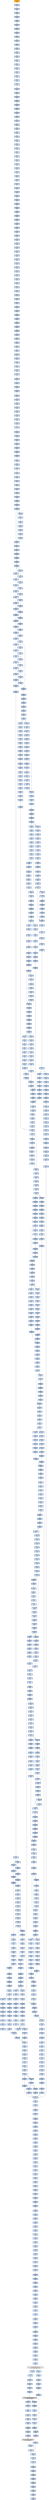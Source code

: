 strict digraph G {
	graph [bgcolor=transparent,
		name=G
	];
	node [color=lightsteelblue,
		fillcolor=lightsteelblue,
		shape=rectangle,
		style=filled
	];
	"0x004251a1"	[color=lightgrey,
		fillcolor=orange,
		label="0x004251a1
pusha"];
	"0x004251a2"	[label="0x004251a2
call"];
	"0x004251a1" -> "0x004251a2"	[color="#000000"];
	"0x004251a7"	[label="0x004251a7
popl"];
	"0x004251a2" -> "0x004251a7"	[color="#000000"];
	"0x004251a8"	[label="0x004251a8
addl"];
	"0x004251a7" -> "0x004251a8"	[color="#000000"];
	"0x004251ad"	[label="0x004251ad
movl"];
	"0x004251a8" -> "0x004251ad"	[color="#000000"];
	"0x004251af"	[label="0x004251af
addl"];
	"0x004251ad" -> "0x004251af"	[color="#000000"];
	"0x004251b1"	[label="0x004251b1
subl"];
	"0x004251af" -> "0x004251b1"	[color="#000000"];
	"0x004251b3"	[label="0x004251b3
movl"];
	"0x004251b1" -> "0x004251b3"	[color="#000000"];
	"0x004251b5"	[label="0x004251b5
lodsw"];
	"0x004251b3" -> "0x004251b5"	[color="#000000"];
	"0x004251b7"	[label="0x004251b7
shll"];
	"0x004251b5" -> "0x004251b7"	[color="#000000"];
	"0x004251ba"	[label="0x004251ba
movl"];
	"0x004251b7" -> "0x004251ba"	[color="#000000"];
	"0x004251bc"	[label="0x004251bc
pushl"];
	"0x004251ba" -> "0x004251bc"	[color="#000000"];
	"0x004251bd"	[label="0x004251bd
lodsl"];
	"0x004251bc" -> "0x004251bd"	[color="#000000"];
	"0x004251be"	[label="0x004251be
subl"];
	"0x004251bd" -> "0x004251be"	[color="#000000"];
	"0x004251c0"	[label="0x004251c0
addl"];
	"0x004251be" -> "0x004251c0"	[color="#000000"];
	"0x004251c2"	[label="0x004251c2
movl"];
	"0x004251c0" -> "0x004251c2"	[color="#000000"];
	"0x004251c4"	[label="0x004251c4
pushl"];
	"0x004251c2" -> "0x004251c4"	[color="#000000"];
	"0x004251c5"	[label="0x004251c5
pushl"];
	"0x004251c4" -> "0x004251c5"	[color="#000000"];
	"0x004251c6"	[label="0x004251c6
decl"];
	"0x004251c5" -> "0x004251c6"	[color="#000000"];
	"0x004251c7"	[label="0x004251c7
movb"];
	"0x004251c6" -> "0x004251c7"	[color="#000000"];
	"0x004251cb"	[label="0x004251cb
movb"];
	"0x004251c7" -> "0x004251cb"	[color="#000000"];
	"0x004251ce"	[label="0x004251ce
jne"];
	"0x004251cb" -> "0x004251ce"	[color="#000000"];
	"0x004251d0"	[label="0x004251d0
subl"];
	"0x004251ce" -> "0x004251d0"	[color="#000000",
		label=F];
	"0x004251d2"	[label="0x004251d2
lodsb"];
	"0x004251d0" -> "0x004251d2"	[color="#000000"];
	"0x004251d3"	[label="0x004251d3
movl"];
	"0x004251d2" -> "0x004251d3"	[color="#000000"];
	"0x004251d5"	[label="0x004251d5
andb"];
	"0x004251d3" -> "0x004251d5"	[color="#000000"];
	"0x004251d8"	[label="0x004251d8
andb"];
	"0x004251d5" -> "0x004251d8"	[color="#000000"];
	"0x004251da"	[label="0x004251da
shll"];
	"0x004251d8" -> "0x004251da"	[color="#000000"];
	"0x004251dd"	[label="0x004251dd
movb"];
	"0x004251da" -> "0x004251dd"	[color="#000000"];
	"0x004251df"	[label="0x004251df
lodsb"];
	"0x004251dd" -> "0x004251df"	[color="#000000"];
	"0x004251e0"	[label="0x004251e0
orl"];
	"0x004251df" -> "0x004251e0"	[color="#000000"];
	"0x004251e2"	[label="0x004251e2
pushl"];
	"0x004251e0" -> "0x004251e2"	[color="#000000"];
	"0x004251e3"	[label="0x004251e3
addb"];
	"0x004251e2" -> "0x004251e3"	[color="#000000"];
	"0x004251e5"	[label="0x004251e5
movl"];
	"0x004251e3" -> "0x004251e5"	[color="#000000"];
	"0x004251ea"	[label="0x004251ea
shll"];
	"0x004251e5" -> "0x004251ea"	[color="#000000"];
	"0x004251ec"	[label="0x004251ec
popl"];
	"0x004251ea" -> "0x004251ec"	[color="#000000"];
	"0x004251ed"	[label="0x004251ed
popl"];
	"0x004251ec" -> "0x004251ed"	[color="#000000"];
	"0x004251ee"	[label="0x004251ee
movl"];
	"0x004251ed" -> "0x004251ee"	[color="#000000"];
	"0x004251f0"	[label="0x004251f0
leal"];
	"0x004251ee" -> "0x004251f0"	[color="#000000"];
	"0x004251f7"	[label="0x004251f7
pushl"];
	"0x004251f0" -> "0x004251f7"	[color="#000000"];
	"0x004251f8"	[label="0x004251f8
subl"];
	"0x004251f7" -> "0x004251f8"	[color="#000000"];
	"0x004251fa"	[label="0x004251fa
pushl"];
	"0x004251f8" -> "0x004251fa"	[color="#000000"];
	"0x004251fb"	[label="0x004251fb
pushl"];
	"0x004251fa" -> "0x004251fb"	[color="#000000"];
	"0x004251fc"	[label="0x004251fc
movl"];
	"0x004251fb" -> "0x004251fc"	[color="#000000"];
	"0x004251fe"	[label="0x004251fe
pushl"];
	"0x004251fc" -> "0x004251fe"	[color="#000000"];
	"0x004251ff"	[label="0x004251ff
movw"];
	"0x004251fe" -> "0x004251ff"	[color="#000000"];
	"0x00425202"	[label="0x00425202
shll"];
	"0x004251ff" -> "0x00425202"	[color="#000000"];
	"0x00425205"	[label="0x00425205
pushl"];
	"0x00425202" -> "0x00425205"	[color="#000000"];
	"0x00425206"	[label="0x00425206
pushl"];
	"0x00425205" -> "0x00425206"	[color="#000000"];
	"0x00425207"	[label="0x00425207
addl"];
	"0x00425206" -> "0x00425207"	[color="#000000"];
	"0x0042520a"	[label="0x0042520a
pushl"];
	"0x00425207" -> "0x0042520a"	[color="#000000"];
	"0x0042520b"	[label="0x0042520b
pushl"];
	"0x0042520a" -> "0x0042520b"	[color="#000000"];
	"0x0042520c"	[label="0x0042520c
addl"];
	"0x0042520b" -> "0x0042520c"	[color="#000000"];
	"0x0042520f"	[label="0x0042520f
pushl"];
	"0x0042520c" -> "0x0042520f"	[color="#000000"];
	"0x00425210"	[label="0x00425210
pushl"];
	"0x0042520f" -> "0x00425210"	[color="#000000"];
	"0x00425211"	[label="0x00425211
call"];
	"0x00425210" -> "0x00425211"	[color="#000000"];
	"0x00425274"	[label="0x00425274
pushl"];
	"0x00425211" -> "0x00425274"	[color="#000000"];
	"0x00425275"	[label="0x00425275
pushl"];
	"0x00425274" -> "0x00425275"	[color="#000000"];
	"0x00425276"	[label="0x00425276
pushl"];
	"0x00425275" -> "0x00425276"	[color="#000000"];
	"0x00425277"	[label="0x00425277
pushl"];
	"0x00425276" -> "0x00425277"	[color="#000000"];
	"0x00425278"	[label="0x00425278
subl"];
	"0x00425277" -> "0x00425278"	[color="#000000"];
	"0x0042527b"	[label="0x0042527b
movl"];
	"0x00425278" -> "0x0042527b"	[color="#000000"];
	"0x00425282"	[label="0x00425282
movl"];
	"0x0042527b" -> "0x00425282"	[color="#000000"];
	"0x0042528a"	[label="0x0042528a
movb"];
	"0x00425282" -> "0x0042528a"	[color="#000000"];
	"0x0042528f"	[label="0x0042528f
movl"];
	"0x0042528a" -> "0x0042528f"	[color="#000000"];
	"0x00425296"	[label="0x00425296
leal"];
	"0x0042528f" -> "0x00425296"	[color="#000000"];
	"0x00425299"	[label="0x00425299
movl"];
	"0x00425296" -> "0x00425299"	[color="#000000"];
	"0x0042529d"	[label="0x0042529d
movl"];
	"0x00425299" -> "0x0042529d"	[color="#000000"];
	"0x004252a2"	[label="0x004252a2
movzbl"];
	"0x0042529d" -> "0x004252a2"	[color="#000000"];
	"0x004252a6"	[label="0x004252a6
movl"];
	"0x004252a2" -> "0x004252a6"	[color="#000000"];
	"0x004252a8"	[label="0x004252a8
shll"];
	"0x004252a6" -> "0x004252a8"	[color="#000000"];
	"0x004252aa"	[label="0x004252aa
movl"];
	"0x004252a8" -> "0x004252aa"	[color="#000000"];
	"0x004252ac"	[label="0x004252ac
decl"];
	"0x004252aa" -> "0x004252ac"	[color="#000000"];
	"0x004252ad"	[label="0x004252ad
movl"];
	"0x004252ac" -> "0x004252ad"	[color="#000000"];
	"0x004252b1"	[label="0x004252b1
movzbl"];
	"0x004252ad" -> "0x004252b1"	[color="#000000"];
	"0x004252b5"	[label="0x004252b5
shll"];
	"0x004252b1" -> "0x004252b5"	[color="#000000"];
	"0x004252b7"	[label="0x004252b7
decl"];
	"0x004252b5" -> "0x004252b7"	[color="#000000"];
	"0x004252b8"	[label="0x004252b8
movl"];
	"0x004252b7" -> "0x004252b8"	[color="#000000"];
	"0x004252bc"	[label="0x004252bc
movl"];
	"0x004252b8" -> "0x004252bc"	[color="#000000"];
	"0x004252c3"	[label="0x004252c3
movzbl"];
	"0x004252bc" -> "0x004252c3"	[color="#000000"];
	"0x004252c6"	[label="0x004252c6
movl"];
	"0x004252c3" -> "0x004252c6"	[color="#000000"];
	"0x004252cd"	[label="0x004252cd
movl"];
	"0x004252c6" -> "0x004252cd"	[color="#000000"];
	"0x004252d5"	[label="0x004252d5
movl"];
	"0x004252cd" -> "0x004252d5"	[color="#000000"];
	"0x004252db"	[label="0x004252db
movl"];
	"0x004252d5" -> "0x004252db"	[color="#000000"];
	"0x004252e0"	[label="0x004252e0
movl"];
	"0x004252db" -> "0x004252e0"	[color="#000000"];
	"0x004252e4"	[label="0x004252e4
movl"];
	"0x004252e0" -> "0x004252e4"	[color="#000000"];
	"0x004252ec"	[label="0x004252ec
movl"];
	"0x004252e4" -> "0x004252ec"	[color="#000000"];
	"0x004252f4"	[label="0x004252f4
movl"];
	"0x004252ec" -> "0x004252f4"	[color="#000000"];
	"0x004252fc"	[label="0x004252fc
movl"];
	"0x004252f4" -> "0x004252fc"	[color="#000000"];
	"0x00425304"	[label="0x00425304
movzbl"];
	"0x004252fc" -> "0x00425304"	[color="#000000"];
	"0x00425308"	[label="0x00425308
addl"];
	"0x00425304" -> "0x00425308"	[color="#000000"];
	"0x0042530a"	[label="0x0042530a
shll"];
	"0x00425308" -> "0x0042530a"	[color="#000000"];
	"0x0042530c"	[label="0x0042530c
leal"];
	"0x0042530a" -> "0x0042530c"	[color="#000000"];
	"0x00425312"	[label="0x00425312
cmpl"];
	"0x0042530c" -> "0x00425312"	[color="#000000"];
	"0x00425316"	[label="0x00425316
jae"];
	"0x00425312" -> "0x00425316"	[color="#000000"];
	"0x00425318"	[label="0x00425318
movl"];
	"0x00425316" -> "0x00425318"	[color="#000000",
		label=F];
	"0x0042531c"	[label="0x0042531c
movw"];
	"0x00425318" -> "0x0042531c"	[color="#000000"];
	"0x00425321"	[label="0x00425321
addl"];
	"0x0042531c" -> "0x00425321"	[color="#000000"];
	"0x00425324"	[label="0x00425324
loop"];
	"0x00425321" -> "0x00425324"	[color="#000000"];
	"0x00425326"	[label="0x00425326
movl"];
	"0x00425324" -> "0x00425326"	[color="#000000",
		label=F];
	"0x0042532d"	[label="0x0042532d
xorl"];
	"0x00425326" -> "0x0042532d"	[color="#000000"];
	"0x0042532f"	[label="0x0042532f
movl"];
	"0x0042532d" -> "0x0042532f"	[color="#000000"];
	"0x00425337"	[label="0x00425337
movl"];
	"0x0042532f" -> "0x00425337"	[color="#000000"];
	"0x00425339"	[label="0x00425339
addl"];
	"0x00425337" -> "0x00425339"	[color="#000000"];
	"0x00425340"	[label="0x00425340
movl"];
	"0x00425339" -> "0x00425340"	[color="#000000"];
	"0x00425344"	[label="0x00425344
xorl"];
	"0x00425340" -> "0x00425344"	[color="#000000"];
	"0x00425346"	[label="0x00425346
cmpl"];
	"0x00425344" -> "0x00425346"	[color="#000000"];
	"0x0042534a"	[label="0x0042534a
je"];
	"0x00425346" -> "0x0042534a"	[color="#000000"];
	"0x00425350"	[label="0x00425350
movzbl"];
	"0x0042534a" -> "0x00425350"	[color="#000000",
		label=F];
	"0x00425353"	[label="0x00425353
shll"];
	"0x00425350" -> "0x00425353"	[color="#000000"];
	"0x00425356"	[label="0x00425356
incl"];
	"0x00425353" -> "0x00425356"	[color="#000000"];
	"0x00425357"	[label="0x00425357
incl"];
	"0x00425356" -> "0x00425357"	[color="#000000"];
	"0x00425358"	[label="0x00425358
orl"];
	"0x00425357" -> "0x00425358"	[color="#000000"];
	"0x0042535a"	[label="0x0042535a
cmpl"];
	"0x00425358" -> "0x0042535a"	[color="#000000"];
	"0x0042535d"	[label="0x0042535d
jle"];
	"0x0042535a" -> "0x0042535d"	[color="#000000"];
	"0x0042535f"	[label="0x0042535f
movl"];
	"0x0042535d" -> "0x0042535f"	[color="#000000",
		label=F];
	"0x00425366"	[label="0x00425366
cmpl"];
	"0x0042535f" -> "0x00425366"	[color="#000000"];
	"0x0042536a"	[label="0x0042536a
jae"];
	"0x00425366" -> "0x0042536a"	[color="#000000"];
	"0x00425370"	[label="0x00425370
movl"];
	"0x0042536a" -> "0x00425370"	[color="#000000",
		label=F];
	"0x00425374"	[label="0x00425374
andl"];
	"0x00425370" -> "0x00425374"	[color="#000000"];
	"0x00425378"	[label="0x00425378
movl"];
	"0x00425374" -> "0x00425378"	[color="#000000"];
	"0x0042537c"	[label="0x0042537c
movl"];
	"0x00425378" -> "0x0042537c"	[color="#000000"];
	"0x00425380"	[label="0x00425380
shll"];
	"0x0042537c" -> "0x00425380"	[color="#000000"];
	"0x00425383"	[label="0x00425383
movl"];
	"0x00425380" -> "0x00425383"	[color="#000000"];
	"0x00425387"	[label="0x00425387
addl"];
	"0x00425383" -> "0x00425387"	[color="#000000"];
	"0x00425389"	[label="0x00425389
cmpl"];
	"0x00425387" -> "0x00425389"	[color="#000000"];
	"0x00425391"	[label="0x00425391
leal"];
	"0x00425389" -> "0x00425391"	[color="#000000"];
	"0x00425394"	[label="0x00425394
ja"];
	"0x00425391" -> "0x00425394"	[color="#000000"];
	"0x004253ae"	[label="0x004253ae
movl"];
	"0x00425394" -> "0x004253ae"	[color="#000000",
		label=T];
	"0x00425396"	[label="0x00425396
cmpl"];
	"0x00425394" -> "0x00425396"	[color="#000000",
		label=F];
	"0x004253b2"	[label="0x004253b2
movw"];
	"0x004253ae" -> "0x004253b2"	[color="#000000"];
	"0x004253b6"	[label="0x004253b6
shrl"];
	"0x004253b2" -> "0x004253b6"	[color="#000000"];
	"0x004253b9"	[label="0x004253b9
movzwl"];
	"0x004253b6" -> "0x004253b9"	[color="#000000"];
	"0x004253bc"	[label="0x004253bc
imull"];
	"0x004253b9" -> "0x004253bc"	[color="#000000"];
	"0x004253bf"	[label="0x004253bf
cmpl"];
	"0x004253bc" -> "0x004253bf"	[color="#000000"];
	"0x004253c1"	[label="0x004253c1
jae"];
	"0x004253bf" -> "0x004253c1"	[color="#000000"];
	"0x004253c7"	[label="0x004253c7
movl"];
	"0x004253c1" -> "0x004253c7"	[color="#000000",
		label=F];
	"0x004255a4"	[label="0x004255a4
movl"];
	"0x004253c1" -> "0x004255a4"	[color="#000000",
		label=T];
	"0x004253cb"	[label="0x004253cb
movl"];
	"0x004253c7" -> "0x004253cb"	[color="#000000"];
	"0x004253d0"	[label="0x004253d0
subl"];
	"0x004253cb" -> "0x004253d0"	[color="#000000"];
	"0x004253d2"	[label="0x004253d2
movb"];
	"0x004253d0" -> "0x004253d2"	[color="#000000"];
	"0x004253d6"	[label="0x004253d6
sarl"];
	"0x004253d2" -> "0x004253d6"	[color="#000000"];
	"0x004253d9"	[label="0x004253d9
movl"];
	"0x004253d6" -> "0x004253d9"	[color="#000000"];
	"0x004253de"	[label="0x004253de
leal"];
	"0x004253d9" -> "0x004253de"	[color="#000000"];
	"0x004253e1"	[label="0x004253e1
movzbl"];
	"0x004253de" -> "0x004253e1"	[color="#000000"];
	"0x004253e6"	[label="0x004253e6
movw"];
	"0x004253e1" -> "0x004253e6"	[color="#000000"];
	"0x004253ea"	[label="0x004253ea
movl"];
	"0x004253e6" -> "0x004253ea"	[color="#000000"];
	"0x004253ee"	[label="0x004253ee
andl"];
	"0x004253ea" -> "0x004253ee"	[color="#000000"];
	"0x004253f2"	[label="0x004253f2
movl"];
	"0x004253ee" -> "0x004253f2"	[color="#000000"];
	"0x004253f6"	[label="0x004253f6
shll"];
	"0x004253f2" -> "0x004253f6"	[color="#000000"];
	"0x004253f8"	[label="0x004253f8
movl"];
	"0x004253f6" -> "0x004253f8"	[color="#000000"];
	"0x004253fd"	[label="0x004253fd
subl"];
	"0x004253f8" -> "0x004253fd"	[color="#000000"];
	"0x00425401"	[label="0x00425401
sarl"];
	"0x004253fd" -> "0x00425401"	[color="#000000"];
	"0x00425403"	[label="0x00425403
addl"];
	"0x00425401" -> "0x00425403"	[color="#000000"];
	"0x00425405"	[label="0x00425405
imull"];
	"0x00425403" -> "0x00425405"	[color="#000000"];
	"0x0042540b"	[label="0x0042540b
cmpl"];
	"0x00425405" -> "0x0042540b"	[color="#000000"];
	"0x00425410"	[label="0x00425410
leal"];
	"0x0042540b" -> "0x00425410"	[color="#000000"];
	"0x00425417"	[label="0x00425417
movl"];
	"0x00425410" -> "0x00425417"	[color="#000000"];
	"0x0042541b"	[label="0x0042541b
jle"];
	"0x00425417" -> "0x0042541b"	[color="#000000"];
	"0x004254eb"	[label="0x004254eb
leal"];
	"0x0042541b" -> "0x004254eb"	[color="#000000",
		label=T];
	"0x00425421"	[label="0x00425421
movl"];
	"0x0042541b" -> "0x00425421"	[color="#000000",
		label=F];
	"0x004254ee"	[label="0x004254ee
movl"];
	"0x004254eb" -> "0x004254ee"	[color="#000000"];
	"0x004254f2"	[label="0x004254f2
addl"];
	"0x004254ee" -> "0x004254f2"	[color="#000000"];
	"0x004254f4"	[label="0x004254f4
cmpl"];
	"0x004254f2" -> "0x004254f4"	[color="#000000"];
	"0x004254fc"	[label="0x004254fc
ja"];
	"0x004254f4" -> "0x004254fc"	[color="#000000"];
	"0x00425516"	[label="0x00425516
movl"];
	"0x004254fc" -> "0x00425516"	[color="#000000",
		label=T];
	"0x004254fe"	[label="0x004254fe
cmpl"];
	"0x004254fc" -> "0x004254fe"	[color="#000000",
		label=F];
	"0x0042551a"	[label="0x0042551a
movw"];
	"0x00425516" -> "0x0042551a"	[color="#000000"];
	"0x0042551e"	[label="0x0042551e
shrl"];
	"0x0042551a" -> "0x0042551e"	[color="#000000"];
	"0x00425521"	[label="0x00425521
movzwl"];
	"0x0042551e" -> "0x00425521"	[color="#000000"];
	"0x00425524"	[label="0x00425524
imull"];
	"0x00425521" -> "0x00425524"	[color="#000000"];
	"0x00425527"	[label="0x00425527
cmpl"];
	"0x00425524" -> "0x00425527"	[color="#000000"];
	"0x00425529"	[label="0x00425529
jae"];
	"0x00425527" -> "0x00425529"	[color="#000000"];
	"0x0042552b"	[label="0x0042552b
movl"];
	"0x00425529" -> "0x0042552b"	[color="#000000",
		label=F];
	"0x00425544"	[label="0x00425544
subl"];
	"0x00425529" -> "0x00425544"	[color="#000000",
		label=T];
	"0x0042552f"	[label="0x0042552f
movl"];
	"0x0042552b" -> "0x0042552f"	[color="#000000"];
	"0x00425534"	[label="0x00425534
subl"];
	"0x0042552f" -> "0x00425534"	[color="#000000"];
	"0x00425536"	[label="0x00425536
movl"];
	"0x00425534" -> "0x00425536"	[color="#000000"];
	"0x00425538"	[label="0x00425538
sarl"];
	"0x00425536" -> "0x00425538"	[color="#000000"];
	"0x0042553b"	[label="0x0042553b
leal"];
	"0x00425538" -> "0x0042553b"	[color="#000000"];
	"0x0042553e"	[label="0x0042553e
movw"];
	"0x0042553b" -> "0x0042553e"	[color="#000000"];
	"0x00425542"	[label="0x00425542
jmp"];
	"0x0042553e" -> "0x00425542"	[color="#000000"];
	"0x004254e3"	[label="0x004254e3
cmpl"];
	"0x00425542" -> "0x004254e3"	[color="#000000"];
	"0x004254e9"	[label="0x004254e9
jg"];
	"0x004254e3" -> "0x004254e9"	[color="#000000"];
	"0x0042555c"	[label="0x0042555c
movl"];
	"0x004254e9" -> "0x0042555c"	[color="#000000",
		label=T];
	"0x00425548"	[label="0x00425548
subl"];
	"0x00425544" -> "0x00425548"	[color="#000000"];
	"0x0042554a"	[label="0x0042554a
movl"];
	"0x00425548" -> "0x0042554a"	[color="#000000"];
	"0x0042554c"	[label="0x0042554c
leal"];
	"0x0042554a" -> "0x0042554c"	[color="#000000"];
	"0x0042554f"	[label="0x0042554f
shrw"];
	"0x0042554c" -> "0x0042554f"	[color="#000000"];
	"0x00425553"	[label="0x00425553
subw"];
	"0x0042554f" -> "0x00425553"	[color="#000000"];
	"0x00425556"	[label="0x00425556
movw"];
	"0x00425553" -> "0x00425556"	[color="#000000"];
	"0x0042555a"	[label="0x0042555a
jmp"];
	"0x00425556" -> "0x0042555a"	[color="#000000"];
	"0x0042555a" -> "0x004254e3"	[color="#000000"];
	"0x00425560"	[label="0x00425560
movl"];
	"0x0042555c" -> "0x00425560"	[color="#000000"];
	"0x00425562"	[label="0x00425562
movl"];
	"0x00425560" -> "0x00425562"	[color="#000000"];
	"0x00425569"	[label="0x00425569
movb"];
	"0x00425562" -> "0x00425569"	[color="#000000"];
	"0x0042556d"	[label="0x0042556d
movb"];
	"0x00425569" -> "0x0042556d"	[color="#000000"];
	"0x00425570"	[label="0x00425570
incl"];
	"0x0042556d" -> "0x00425570"	[color="#000000"];
	"0x00425571"	[label="0x00425571
cmpl"];
	"0x00425570" -> "0x00425571"	[color="#000000"];
	"0x00425576"	[label="0x00425576
movl"];
	"0x00425571" -> "0x00425576"	[color="#000000"];
	"0x0042557a"	[label="0x0042557a
jg"];
	"0x00425576" -> "0x0042557a"	[color="#000000"];
	"0x0042557c"	[label="0x0042557c
movl"];
	"0x0042557a" -> "0x0042557c"	[color="#000000",
		label=F];
	"0x00425589"	[label="0x00425589
cmpl"];
	"0x0042557a" -> "0x00425589"	[color="#000000",
		label=T];
	"0x00425584"	[label="0x00425584
jmp"];
	"0x0042557c" -> "0x00425584"	[color="#000000"];
	"0x00425ca5"	[label="0x00425ca5
movl"];
	"0x00425584" -> "0x00425ca5"	[color="#000000"];
	"0x00425cac"	[label="0x00425cac
cmpl"];
	"0x00425ca5" -> "0x00425cac"	[color="#000000"];
	"0x00425cb0"	[label="0x00425cb0
jb"];
	"0x00425cac" -> "0x00425cb0"	[color="#000000"];
	"0x00425cb6"	[label="0x00425cb6
cmpl"];
	"0x00425cb0" -> "0x00425cb6"	[color="#000000",
		label=F];
	"0x0042539a"	[label="0x0042539a
je"];
	"0x00425396" -> "0x0042539a"	[color="#000000"];
	"0x004253a0"	[label="0x004253a0
shll"];
	"0x0042539a" -> "0x004253a0"	[color="#000000",
		label=F];
	"0x004253a5"	[label="0x004253a5
movzbl"];
	"0x004253a0" -> "0x004253a5"	[color="#000000"];
	"0x004253a8"	[label="0x004253a8
shll"];
	"0x004253a5" -> "0x004253a8"	[color="#000000"];
	"0x004253ab"	[label="0x004253ab
incl"];
	"0x004253a8" -> "0x004253ab"	[color="#000000"];
	"0x004253ac"	[label="0x004253ac
orl"];
	"0x004253ab" -> "0x004253ac"	[color="#000000"];
	"0x004253ac" -> "0x004253ae"	[color="#000000"];
	"0x00425502"	[label="0x00425502
je"];
	"0x004254fe" -> "0x00425502"	[color="#000000"];
	"0x00425508"	[label="0x00425508
shll"];
	"0x00425502" -> "0x00425508"	[color="#000000",
		label=F];
	"0x0042550d"	[label="0x0042550d
movzbl"];
	"0x00425508" -> "0x0042550d"	[color="#000000"];
	"0x00425510"	[label="0x00425510
shll"];
	"0x0042550d" -> "0x00425510"	[color="#000000"];
	"0x00425513"	[label="0x00425513
incl"];
	"0x00425510" -> "0x00425513"	[color="#000000"];
	"0x00425514"	[label="0x00425514
orl"];
	"0x00425513" -> "0x00425514"	[color="#000000"];
	"0x00425514" -> "0x00425516"	[color="#000000"];
	"0x004255a8"	[label="0x004255a8
subl"];
	"0x004255a4" -> "0x004255a8"	[color="#000000"];
	"0x004255aa"	[label="0x004255aa
movl"];
	"0x004255a8" -> "0x004255aa"	[color="#000000"];
	"0x004255ae"	[label="0x004255ae
subl"];
	"0x004255aa" -> "0x004255ae"	[color="#000000"];
	"0x004255b0"	[label="0x004255b0
movl"];
	"0x004255ae" -> "0x004255b0"	[color="#000000"];
	"0x004255b2"	[label="0x004255b2
shrw"];
	"0x004255b0" -> "0x004255b2"	[color="#000000"];
	"0x004255b6"	[label="0x004255b6
subw"];
	"0x004255b2" -> "0x004255b6"	[color="#000000"];
	"0x004255b9"	[label="0x004255b9
cmpl"];
	"0x004255b6" -> "0x004255b9"	[color="#000000"];
	"0x004255bf"	[label="0x004255bf
movw"];
	"0x004255b9" -> "0x004255bf"	[color="#000000"];
	"0x004255c3"	[label="0x004255c3
movl"];
	"0x004255bf" -> "0x004255c3"	[color="#000000"];
	"0x004255c7"	[label="0x004255c7
leal"];
	"0x004255c3" -> "0x004255c7"	[color="#000000"];
	"0x004255cb"	[label="0x004255cb
movl"];
	"0x004255c7" -> "0x004255cb"	[color="#000000"];
	"0x004255cf"	[label="0x004255cf
ja"];
	"0x004255cb" -> "0x004255cf"	[color="#000000"];
	"0x004255d1"	[label="0x004255d1
cmpl"];
	"0x004255cf" -> "0x004255d1"	[color="#000000",
		label=F];
	"0x004255e7"	[label="0x004255e7
movl"];
	"0x004255cf" -> "0x004255e7"	[color="#000000",
		label=T];
	"0x004255d5"	[label="0x004255d5
je"];
	"0x004255d1" -> "0x004255d5"	[color="#000000"];
	"0x004255db"	[label="0x004255db
movzbl"];
	"0x004255d5" -> "0x004255db"	[color="#000000",
		label=F];
	"0x004255de"	[label="0x004255de
shll"];
	"0x004255db" -> "0x004255de"	[color="#000000"];
	"0x004255e1"	[label="0x004255e1
shll"];
	"0x004255de" -> "0x004255e1"	[color="#000000"];
	"0x004255e4"	[label="0x004255e4
incl"];
	"0x004255e1" -> "0x004255e4"	[color="#000000"];
	"0x004255e5"	[label="0x004255e5
orl"];
	"0x004255e4" -> "0x004255e5"	[color="#000000"];
	"0x004255e5" -> "0x004255e7"	[color="#000000"];
	"0x004255eb"	[label="0x004255eb
movl"];
	"0x004255e7" -> "0x004255eb"	[color="#000000"];
	"0x004255ed"	[label="0x004255ed
shrl"];
	"0x004255eb" -> "0x004255ed"	[color="#000000"];
	"0x004255f0"	[label="0x004255f0
movw"];
	"0x004255ed" -> "0x004255f0"	[color="#000000"];
	"0x004255f7"	[label="0x004255f7
movzwl"];
	"0x004255f0" -> "0x004255f7"	[color="#000000"];
	"0x004255fa"	[label="0x004255fa
imull"];
	"0x004255f7" -> "0x004255fa"	[color="#000000"];
	"0x004255fd"	[label="0x004255fd
cmpl"];
	"0x004255fa" -> "0x004255fd"	[color="#000000"];
	"0x004255ff"	[label="0x004255ff
jae"];
	"0x004255fd" -> "0x004255ff"	[color="#000000"];
	"0x00425653"	[label="0x00425653
movl"];
	"0x004255ff" -> "0x00425653"	[color="#000000",
		label=T];
	"0x00425601"	[label="0x00425601
movl"];
	"0x004255ff" -> "0x00425601"	[color="#000000",
		label=F];
	"0x00425655"	[label="0x00425655
subl"];
	"0x00425653" -> "0x00425655"	[color="#000000"];
	"0x00425657"	[label="0x00425657
subl"];
	"0x00425655" -> "0x00425657"	[color="#000000"];
	"0x00425659"	[label="0x00425659
movl"];
	"0x00425657" -> "0x00425659"	[color="#000000"];
	"0x0042565b"	[label="0x0042565b
shrw"];
	"0x00425659" -> "0x0042565b"	[color="#000000"];
	"0x0042565f"	[label="0x0042565f
movl"];
	"0x0042565b" -> "0x0042565f"	[color="#000000"];
	"0x00425663"	[label="0x00425663
subw"];
	"0x0042565f" -> "0x00425663"	[color="#000000"];
	"0x00425666"	[label="0x00425666
cmpl"];
	"0x00425663" -> "0x00425666"	[color="#000000"];
	"0x0042566c"	[label="0x0042566c
movw"];
	"0x00425666" -> "0x0042566c"	[color="#000000"];
	"0x00425673"	[label="0x00425673
ja"];
	"0x0042566c" -> "0x00425673"	[color="#000000"];
	"0x0042568b"	[label="0x0042568b
movl"];
	"0x00425673" -> "0x0042568b"	[color="#000000",
		label=T];
	"0x00425675"	[label="0x00425675
cmpl"];
	"0x00425673" -> "0x00425675"	[color="#000000",
		label=F];
	"0x0042568f"	[label="0x0042568f
movl"];
	"0x0042568b" -> "0x0042568f"	[color="#000000"];
	"0x00425691"	[label="0x00425691
shrl"];
	"0x0042568f" -> "0x00425691"	[color="#000000"];
	"0x00425694"	[label="0x00425694
movw"];
	"0x00425691" -> "0x00425694"	[color="#000000"];
	"0x0042569b"	[label="0x0042569b
movzwl"];
	"0x00425694" -> "0x0042569b"	[color="#000000"];
	"0x0042569e"	[label="0x0042569e
imull"];
	"0x0042569b" -> "0x0042569e"	[color="#000000"];
	"0x004256a1"	[label="0x004256a1
cmpl"];
	"0x0042569e" -> "0x004256a1"	[color="#000000"];
	"0x004256a3"	[label="0x004256a3
jae"];
	"0x004256a1" -> "0x004256a3"	[color="#000000"];
	"0x004256a9"	[label="0x004256a9
movl"];
	"0x004256a3" -> "0x004256a9"	[color="#000000",
		label=F];
	"0x0042578c"	[label="0x0042578c
movl"];
	"0x004256a3" -> "0x0042578c"	[color="#000000",
		label=T];
	"0x004256ae"	[label="0x004256ae
movl"];
	"0x004256a9" -> "0x004256ae"	[color="#000000"];
	"0x004256b0"	[label="0x004256b0
subl"];
	"0x004256ae" -> "0x004256b0"	[color="#000000"];
	"0x004256b2"	[label="0x004256b2
movl"];
	"0x004256b0" -> "0x004256b2"	[color="#000000"];
	"0x004256ba"	[label="0x004256ba
movl"];
	"0x004256b2" -> "0x004256ba"	[color="#000000"];
	"0x004256bc"	[label="0x004256bc
sarl"];
	"0x004256ba" -> "0x004256bc"	[color="#000000"];
	"0x004256bf"	[label="0x004256bf
leal"];
	"0x004256bc" -> "0x004256bf"	[color="#000000"];
	"0x004256c2"	[label="0x004256c2
movl"];
	"0x004256bf" -> "0x004256c2"	[color="#000000"];
	"0x004256c6"	[label="0x004256c6
movw"];
	"0x004256c2" -> "0x004256c6"	[color="#000000"];
	"0x004256cd"	[label="0x004256cd
movl"];
	"0x004256c6" -> "0x004256cd"	[color="#000000"];
	"0x004256d1"	[label="0x004256d1
movl"];
	"0x004256cd" -> "0x004256d1"	[color="#000000"];
	"0x004256d5"	[label="0x004256d5
shll"];
	"0x004256d1" -> "0x004256d5"	[color="#000000"];
	"0x004256d8"	[label="0x004256d8
addl"];
	"0x004256d5" -> "0x004256d8"	[color="#000000"];
	"0x004256dc"	[label="0x004256dc
cmpl"];
	"0x004256d8" -> "0x004256dc"	[color="#000000"];
	"0x004256e2"	[label="0x004256e2
leal"];
	"0x004256dc" -> "0x004256e2"	[color="#000000"];
	"0x004256e5"	[label="0x004256e5
ja"];
	"0x004256e2" -> "0x004256e5"	[color="#000000"];
	"0x004256fd"	[label="0x004256fd
movw"];
	"0x004256e5" -> "0x004256fd"	[color="#000000",
		label=T];
	"0x004256e7"	[label="0x004256e7
cmpl"];
	"0x004256e5" -> "0x004256e7"	[color="#000000",
		label=F];
	"0x00425704"	[label="0x00425704
movl"];
	"0x004256fd" -> "0x00425704"	[color="#000000"];
	"0x00425706"	[label="0x00425706
shrl"];
	"0x00425704" -> "0x00425706"	[color="#000000"];
	"0x00425709"	[label="0x00425709
movzwl"];
	"0x00425706" -> "0x00425709"	[color="#000000"];
	"0x0042570c"	[label="0x0042570c
imull"];
	"0x00425709" -> "0x0042570c"	[color="#000000"];
	"0x0042570f"	[label="0x0042570f
cmpl"];
	"0x0042570c" -> "0x0042570f"	[color="#000000"];
	"0x00425711"	[label="0x00425711
jae"];
	"0x0042570f" -> "0x00425711"	[color="#000000"];
	"0x00425713"	[label="0x00425713
subl"];
	"0x00425711" -> "0x00425713"	[color="#000000",
		label=F];
	"0x00425773"	[label="0x00425773
subl"];
	"0x00425711" -> "0x00425773"	[color="#000000",
		label=T];
	"0x00425717"	[label="0x00425717
sarl"];
	"0x00425713" -> "0x00425717"	[color="#000000"];
	"0x0042571c"	[label="0x0042571c
movl"];
	"0x00425717" -> "0x0042571c"	[color="#000000"];
	"0x00425720"	[label="0x00425720
movl"];
	"0x0042571c" -> "0x00425720"	[color="#000000"];
	"0x00425724"	[label="0x00425724
cmpl"];
	"0x00425720" -> "0x00425724"	[color="#000000"];
	"0x00425729"	[label="0x00425729
leal"];
	"0x00425724" -> "0x00425729"	[color="#000000"];
	"0x0042572c"	[label="0x0042572c
movw"];
	"0x00425729" -> "0x0042572c"	[color="#000000"];
	"0x00425733"	[label="0x00425733
je"];
	"0x0042572c" -> "0x00425733"	[color="#000000"];
	"0x00425739"	[label="0x00425739
xorl"];
	"0x00425733" -> "0x00425739"	[color="#000000",
		label=F];
	"0x0042573b"	[label="0x0042573b
cmpl"];
	"0x00425739" -> "0x0042573b"	[color="#000000"];
	"0x00425740"	[label="0x00425740
movl"];
	"0x0042573b" -> "0x00425740"	[color="#000000"];
	"0x00425747"	[label="0x00425747
movl"];
	"0x00425740" -> "0x00425747"	[color="#000000"];
	"0x0042574b"	[label="0x0042574b
setg"];
	"0x00425747" -> "0x0042574b"	[color="#000000"];
	"0x0042574e"	[label="0x0042574e
leal"];
	"0x0042574b" -> "0x0042574e"	[color="#000000"];
	"0x00425752"	[label="0x00425752
movl"];
	"0x0042574e" -> "0x00425752"	[color="#000000"];
	"0x00425756"	[label="0x00425756
movl"];
	"0x00425752" -> "0x00425756"	[color="#000000"];
	"0x0042575a"	[label="0x0042575a
subl"];
	"0x00425756" -> "0x0042575a"	[color="#000000"];
	"0x0042575e"	[label="0x0042575e
movb"];
	"0x0042575a" -> "0x0042575e"	[color="#000000"];
	"0x00425761"	[label="0x00425761
movb"];
	"0x0042575e" -> "0x00425761"	[color="#000000"];
	"0x00425765"	[label="0x00425765
movb"];
	"0x00425761" -> "0x00425765"	[color="#000000"];
	"0x00425769"	[label="0x00425769
incl"];
	"0x00425765" -> "0x00425769"	[color="#000000"];
	"0x0042576a"	[label="0x0042576a
movl"];
	"0x00425769" -> "0x0042576a"	[color="#000000"];
	"0x0042576e"	[label="0x0042576e
jmp"];
	"0x0042576a" -> "0x0042576e"	[color="#000000"];
	"0x0042576e" -> "0x00425ca5"	[color="#000000"];
	"0x00425425"	[label="0x00425425
subl"];
	"0x00425421" -> "0x00425425"	[color="#000000"];
	"0x00425429"	[label="0x00425429
movl"];
	"0x00425425" -> "0x00425429"	[color="#000000"];
	"0x00425430"	[label="0x00425430
movzbl"];
	"0x00425429" -> "0x00425430"	[color="#000000"];
	"0x00425434"	[label="0x00425434
movl"];
	"0x00425430" -> "0x00425434"	[color="#000000"];
	"0x00425438"	[label="0x00425438
shll"];
	"0x00425434" -> "0x00425438"	[color="#000000"];
	"0x0042543c"	[label="0x0042543c
movl"];
	"0x00425438" -> "0x0042543c"	[color="#000000"];
	"0x00425440"	[label="0x00425440
leal"];
	"0x0042543c" -> "0x00425440"	[color="#000000"];
	"0x00425443"	[label="0x00425443
movl"];
	"0x00425440" -> "0x00425443"	[color="#000000"];
	"0x00425447"	[label="0x00425447
andl"];
	"0x00425443" -> "0x00425447"	[color="#000000"];
	"0x0042544d"	[label="0x0042544d
cmpl"];
	"0x00425447" -> "0x0042544d"	[color="#000000"];
	"0x00425455"	[label="0x00425455
leal"];
	"0x0042544d" -> "0x00425455"	[color="#000000"];
	"0x00425459"	[label="0x00425459
movl"];
	"0x00425455" -> "0x00425459"	[color="#000000"];
	"0x0042545d"	[label="0x0042545d
leal"];
	"0x00425459" -> "0x0042545d"	[color="#000000"];
	"0x00425460"	[label="0x00425460
ja"];
	"0x0042545d" -> "0x00425460"	[color="#000000"];
	"0x0042547a"	[label="0x0042547a
movl"];
	"0x00425460" -> "0x0042547a"	[color="#000000",
		label=T];
	"0x00425462"	[label="0x00425462
cmpl"];
	"0x00425460" -> "0x00425462"	[color="#000000",
		label=F];
	"0x0042547e"	[label="0x0042547e
movw"];
	"0x0042547a" -> "0x0042547e"	[color="#000000"];
	"0x00425485"	[label="0x00425485
shrl"];
	"0x0042547e" -> "0x00425485"	[color="#000000"];
	"0x00425488"	[label="0x00425488
movzwl"];
	"0x00425485" -> "0x00425488"	[color="#000000"];
	"0x0042548b"	[label="0x0042548b
imull"];
	"0x00425488" -> "0x0042548b"	[color="#000000"];
	"0x0042548e"	[label="0x0042548e
cmpl"];
	"0x0042548b" -> "0x0042548e"	[color="#000000"];
	"0x00425490"	[label="0x00425490
jae"];
	"0x0042548e" -> "0x00425490"	[color="#000000"];
	"0x004254b5"	[label="0x004254b5
subl"];
	"0x00425490" -> "0x004254b5"	[color="#000000",
		label=T];
	"0x00425492"	[label="0x00425492
movl"];
	"0x00425490" -> "0x00425492"	[color="#000000",
		label=F];
	"0x004254b9"	[label="0x004254b9
subl"];
	"0x004254b5" -> "0x004254b9"	[color="#000000"];
	"0x004254bb"	[label="0x004254bb
movl"];
	"0x004254b9" -> "0x004254bb"	[color="#000000"];
	"0x004254bd"	[label="0x004254bd
leal"];
	"0x004254bb" -> "0x004254bd"	[color="#000000"];
	"0x004254c0"	[label="0x004254c0
shrw"];
	"0x004254bd" -> "0x004254c0"	[color="#000000"];
	"0x004254c4"	[label="0x004254c4
subw"];
	"0x004254c0" -> "0x004254c4"	[color="#000000"];
	"0x004254c7"	[label="0x004254c7
cmpl"];
	"0x004254c4" -> "0x004254c7"	[color="#000000"];
	"0x004254cc"	[label="0x004254cc
movw"];
	"0x004254c7" -> "0x004254cc"	[color="#000000"];
	"0x004254d3"	[label="0x004254d3
je"];
	"0x004254cc" -> "0x004254d3"	[color="#000000"];
	"0x004254d3" -> "0x004254e3"	[color="#000000",
		label=T];
	"0x004254d5"	[label="0x004254d5
cmpl"];
	"0x004254d3" -> "0x004254d5"	[color="#000000",
		label=F];
	"0x0042558e"	[label="0x0042558e
jg"];
	"0x00425589" -> "0x0042558e"	[color="#000000"];
	"0x00425590"	[label="0x00425590
subl"];
	"0x0042558e" -> "0x00425590"	[color="#000000",
		label=F];
	"0x0042559a"	[label="0x0042559a
subl"];
	"0x0042558e" -> "0x0042559a"	[color="#000000",
		label=T];
	"0x00425595"	[label="0x00425595
jmp"];
	"0x00425590" -> "0x00425595"	[color="#000000"];
	"0x00425595" -> "0x00425ca5"	[color="#000000"];
	"0x00425496"	[label="0x00425496
movl"];
	"0x00425492" -> "0x00425496"	[color="#000000"];
	"0x0042549b"	[label="0x0042549b
subl"];
	"0x00425496" -> "0x0042549b"	[color="#000000"];
	"0x0042549d"	[label="0x0042549d
movl"];
	"0x0042549b" -> "0x0042549d"	[color="#000000"];
	"0x0042549f"	[label="0x0042549f
sarl"];
	"0x0042549d" -> "0x0042549f"	[color="#000000"];
	"0x004254a2"	[label="0x004254a2
cmpl"];
	"0x0042549f" -> "0x004254a2"	[color="#000000"];
	"0x004254a7"	[label="0x004254a7
leal"];
	"0x004254a2" -> "0x004254a7"	[color="#000000"];
	"0x004254aa"	[label="0x004254aa
movw"];
	"0x004254a7" -> "0x004254aa"	[color="#000000"];
	"0x004254b1"	[label="0x004254b1
je"];
	"0x004254aa" -> "0x004254b1"	[color="#000000"];
	"0x004254b3"	[label="0x004254b3
jmp"];
	"0x004254b1" -> "0x004254b3"	[color="#000000",
		label=F];
	"0x004254b1" -> "0x004254d5"	[color="#000000",
		label=T];
	"0x004254b3" -> "0x004254e3"	[color="#000000"];
	"0x00425775"	[label="0x00425775
subl"];
	"0x00425773" -> "0x00425775"	[color="#000000"];
	"0x00425777"	[label="0x00425777
movl"];
	"0x00425775" -> "0x00425777"	[color="#000000"];
	"0x00425779"	[label="0x00425779
shrw"];
	"0x00425777" -> "0x00425779"	[color="#000000"];
	"0x0042577d"	[label="0x0042577d
subw"];
	"0x00425779" -> "0x0042577d"	[color="#000000"];
	"0x00425780"	[label="0x00425780
movw"];
	"0x0042577d" -> "0x00425780"	[color="#000000"];
	"0x00425787"	[label="0x00425787
jmp"];
	"0x00425780" -> "0x00425787"	[color="#000000"];
	"0x004258ab"	[label="0x004258ab
xorl"];
	"0x00425787" -> "0x004258ab"	[color="#000000"];
	"0x004258ad"	[label="0x004258ad
cmpl"];
	"0x004258ab" -> "0x004258ad"	[color="#000000"];
	"0x004258b2"	[label="0x004258b2
movl"];
	"0x004258ad" -> "0x004258b2"	[color="#000000"];
	"0x004258b6"	[label="0x004258b6
setg"];
	"0x004258b2" -> "0x004258b6"	[color="#000000"];
	"0x004258b9"	[label="0x004258b9
addl"];
	"0x004258b6" -> "0x004258b9"	[color="#000000"];
	"0x004258bf"	[label="0x004258bf
leal"];
	"0x004258b9" -> "0x004258bf"	[color="#000000"];
	"0x004258c3"	[label="0x004258c3
movl"];
	"0x004258bf" -> "0x004258c3"	[color="#000000"];
	"0x004258c7"	[label="0x004258c7
cmpl"];
	"0x004258c3" -> "0x004258c7"	[color="#000000"];
	"0x004258cd"	[label="0x004258cd
ja"];
	"0x004258c7" -> "0x004258cd"	[color="#000000"];
	"0x004258e5"	[label="0x004258e5
movw"];
	"0x004258cd" -> "0x004258e5"	[color="#000000",
		label=T];
	"0x004258cf"	[label="0x004258cf
cmpl"];
	"0x004258cd" -> "0x004258cf"	[color="#000000",
		label=F];
	"0x004258e8"	[label="0x004258e8
movl"];
	"0x004258e5" -> "0x004258e8"	[color="#000000"];
	"0x004258ea"	[label="0x004258ea
shrl"];
	"0x004258e8" -> "0x004258ea"	[color="#000000"];
	"0x004258ed"	[label="0x004258ed
movzwl"];
	"0x004258ea" -> "0x004258ed"	[color="#000000"];
	"0x004258f0"	[label="0x004258f0
imull"];
	"0x004258ed" -> "0x004258f0"	[color="#000000"];
	"0x004258f3"	[label="0x004258f3
cmpl"];
	"0x004258f0" -> "0x004258f3"	[color="#000000"];
	"0x004258f5"	[label="0x004258f5
jae"];
	"0x004258f3" -> "0x004258f5"	[color="#000000"];
	"0x004258f7"	[label="0x004258f7
movl"];
	"0x004258f5" -> "0x004258f7"	[color="#000000",
		label=F];
	"0x00425926"	[label="0x00425926
subl"];
	"0x004258f5" -> "0x00425926"	[color="#000000",
		label=T];
	"0x004258fb"	[label="0x004258fb
movl"];
	"0x004258f7" -> "0x004258fb"	[color="#000000"];
	"0x00425900"	[label="0x00425900
subl"];
	"0x004258fb" -> "0x00425900"	[color="#000000"];
	"0x00425902"	[label="0x00425902
shll"];
	"0x00425900" -> "0x00425902"	[color="#000000"];
	"0x00425907"	[label="0x00425907
sarl"];
	"0x00425902" -> "0x00425907"	[color="#000000"];
	"0x0042590a"	[label="0x0042590a
movl"];
	"0x00425907" -> "0x0042590a"	[color="#000000"];
	"0x00425912"	[label="0x00425912
leal"];
	"0x0042590a" -> "0x00425912"	[color="#000000"];
	"0x00425915"	[label="0x00425915
movw"];
	"0x00425912" -> "0x00425915"	[color="#000000"];
	"0x00425918"	[label="0x00425918
movl"];
	"0x00425915" -> "0x00425918"	[color="#000000"];
	"0x0042591c"	[label="0x0042591c
leal"];
	"0x00425918" -> "0x0042591c"	[color="#000000"];
	"0x00425920"	[label="0x00425920
movl"];
	"0x0042591c" -> "0x00425920"	[color="#000000"];
	"0x00425924"	[label="0x00425924
jmp"];
	"0x00425920" -> "0x00425924"	[color="#000000"];
	"0x00425998"	[label="0x00425998
movl"];
	"0x00425924" -> "0x00425998"	[color="#000000"];
	"0x004259a0"	[label="0x004259a0
jmp"];
	"0x00425998" -> "0x004259a0"	[color="#000000"];
	"0x004259d1"	[label="0x004259d1
movl"];
	"0x004259a0" -> "0x004259d1"	[color="#000000"];
	"0x004259d5"	[label="0x004259d5
movl"];
	"0x004259d1" -> "0x004259d5"	[color="#000000"];
	"0x004259da"	[label="0x004259da
movl"];
	"0x004259d5" -> "0x004259da"	[color="#000000"];
	"0x004259de"	[label="0x004259de
leal"];
	"0x004259da" -> "0x004259de"	[color="#000000"];
	"0x004259e1"	[label="0x004259e1
movl"];
	"0x004259de" -> "0x004259e1"	[color="#000000"];
	"0x004259e5"	[label="0x004259e5
addl"];
	"0x004259e1" -> "0x004259e5"	[color="#000000"];
	"0x004259e7"	[label="0x004259e7
cmpl"];
	"0x004259e5" -> "0x004259e7"	[color="#000000"];
	"0x004259ef"	[label="0x004259ef
ja"];
	"0x004259e7" -> "0x004259ef"	[color="#000000"];
	"0x004259f1"	[label="0x004259f1
cmpl"];
	"0x004259ef" -> "0x004259f1"	[color="#000000",
		label=F];
	"0x00425a09"	[label="0x00425a09
movl"];
	"0x004259ef" -> "0x00425a09"	[color="#000000",
		label=T];
	"0x004259f5"	[label="0x004259f5
je"];
	"0x004259f1" -> "0x004259f5"	[color="#000000"];
	"0x004259fb"	[label="0x004259fb
shll"];
	"0x004259f5" -> "0x004259fb"	[color="#000000",
		label=F];
	"0x00425a00"	[label="0x00425a00
movzbl"];
	"0x004259fb" -> "0x00425a00"	[color="#000000"];
	"0x00425a03"	[label="0x00425a03
shll"];
	"0x00425a00" -> "0x00425a03"	[color="#000000"];
	"0x00425a06"	[label="0x00425a06
incl"];
	"0x00425a03" -> "0x00425a06"	[color="#000000"];
	"0x00425a07"	[label="0x00425a07
orl"];
	"0x00425a06" -> "0x00425a07"	[color="#000000"];
	"0x00425a07" -> "0x00425a09"	[color="#000000"];
	"0x00425a0d"	[label="0x00425a0d
movw"];
	"0x00425a09" -> "0x00425a0d"	[color="#000000"];
	"0x00425a10"	[label="0x00425a10
shrl"];
	"0x00425a0d" -> "0x00425a10"	[color="#000000"];
	"0x00425a13"	[label="0x00425a13
movzwl"];
	"0x00425a10" -> "0x00425a13"	[color="#000000"];
	"0x00425a16"	[label="0x00425a16
imull"];
	"0x00425a13" -> "0x00425a16"	[color="#000000"];
	"0x00425a19"	[label="0x00425a19
cmpl"];
	"0x00425a16" -> "0x00425a19"	[color="#000000"];
	"0x00425a1b"	[label="0x00425a1b
jae"];
	"0x00425a19" -> "0x00425a1b"	[color="#000000"];
	"0x00425a1d"	[label="0x00425a1d
movl"];
	"0x00425a1b" -> "0x00425a1d"	[color="#000000",
		label=F];
	"0x00425a35"	[label="0x00425a35
subl"];
	"0x00425a1b" -> "0x00425a35"	[color="#000000",
		label=T];
	"0x00425a21"	[label="0x00425a21
movl"];
	"0x00425a1d" -> "0x00425a21"	[color="#000000"];
	"0x00425a26"	[label="0x00425a26
subl"];
	"0x00425a21" -> "0x00425a26"	[color="#000000"];
	"0x00425a28"	[label="0x00425a28
sarl"];
	"0x00425a26" -> "0x00425a28"	[color="#000000"];
	"0x00425a2b"	[label="0x00425a2b
leal"];
	"0x00425a28" -> "0x00425a2b"	[color="#000000"];
	"0x00425a2e"	[label="0x00425a2e
movl"];
	"0x00425a2b" -> "0x00425a2e"	[color="#000000"];
	"0x00425a30"	[label="0x00425a30
movw"];
	"0x00425a2e" -> "0x00425a30"	[color="#000000"];
	"0x00425a33"	[label="0x00425a33
jmp"];
	"0x00425a30" -> "0x00425a33"	[color="#000000"];
	"0x00425a4a"	[label="0x00425a4a
movl"];
	"0x00425a33" -> "0x00425a4a"	[color="#000000"];
	"0x00425a4e"	[label="0x00425a4e
decl"];
	"0x00425a4a" -> "0x00425a4e"	[color="#000000"];
	"0x00425a4f"	[label="0x00425a4f
movl"];
	"0x00425a4e" -> "0x00425a4f"	[color="#000000"];
	"0x00425a53"	[label="0x00425a53
jne"];
	"0x00425a4f" -> "0x00425a53"	[color="#000000"];
	"0x00425a55"	[label="0x00425a55
movb"];
	"0x00425a53" -> "0x00425a55"	[color="#000000",
		label=F];
	"0x00425a39"	[label="0x00425a39
subl"];
	"0x00425a35" -> "0x00425a39"	[color="#000000"];
	"0x00425a3b"	[label="0x00425a3b
movl"];
	"0x00425a39" -> "0x00425a3b"	[color="#000000"];
	"0x00425a3d"	[label="0x00425a3d
shrw"];
	"0x00425a3b" -> "0x00425a3d"	[color="#000000"];
	"0x00425a41"	[label="0x00425a41
subw"];
	"0x00425a3d" -> "0x00425a41"	[color="#000000"];
	"0x00425a44"	[label="0x00425a44
movw"];
	"0x00425a41" -> "0x00425a44"	[color="#000000"];
	"0x00425a47"	[label="0x00425a47
leal"];
	"0x00425a44" -> "0x00425a47"	[color="#000000"];
	"0x00425a47" -> "0x00425a4a"	[color="#000000"];
	"0x00425a59"	[label="0x00425a59
movl"];
	"0x00425a55" -> "0x00425a59"	[color="#000000"];
	"0x00425a5e"	[label="0x00425a5e
shll"];
	"0x00425a59" -> "0x00425a5e"	[color="#000000"];
	"0x00425a60"	[label="0x00425a60
subl"];
	"0x00425a5e" -> "0x00425a60"	[color="#000000"];
	"0x00425a62"	[label="0x00425a62
addl"];
	"0x00425a60" -> "0x00425a62"	[color="#000000"];
	"0x00425a66"	[label="0x00425a66
cmpl"];
	"0x00425a62" -> "0x00425a66"	[color="#000000"];
	"0x00425a6b"	[label="0x00425a6b
movl"];
	"0x00425a66" -> "0x00425a6b"	[color="#000000"];
	"0x00425a6f"	[label="0x00425a6f
jg"];
	"0x00425a6b" -> "0x00425a6f"	[color="#000000"];
	"0x00425c5c"	[label="0x00425c5c
movl"];
	"0x00425a6f" -> "0x00425c5c"	[color="#000000",
		label=T];
	"0x00425a75"	[label="0x00425a75
addl"];
	"0x00425a6f" -> "0x00425a75"	[color="#000000",
		label=F];
	"0x00425c60"	[label="0x00425c60
movl"];
	"0x00425c5c" -> "0x00425c60"	[color="#000000"];
	"0x00425c64"	[label="0x00425c64
addl"];
	"0x00425c60" -> "0x00425c64"	[color="#000000"];
	"0x00425c67"	[label="0x00425c67
cmpl"];
	"0x00425c64" -> "0x00425c67"	[color="#000000"];
	"0x00425c6b"	[label="0x00425c6b
ja"];
	"0x00425c67" -> "0x00425c6b"	[color="#000000"];
	"0x00425c6d"	[label="0x00425c6d
movl"];
	"0x00425c6b" -> "0x00425c6d"	[color="#000000",
		label=F];
	"0x00425c74"	[label="0x00425c74
movl"];
	"0x00425c6d" -> "0x00425c74"	[color="#000000"];
	"0x00425c76"	[label="0x00425c76
subl"];
	"0x00425c74" -> "0x00425c76"	[color="#000000"];
	"0x00425c7a"	[label="0x00425c7a
addl"];
	"0x00425c76" -> "0x00425c7a"	[color="#000000"];
	"0x00425c81"	[label="0x00425c81
leal"];
	"0x00425c7a" -> "0x00425c81"	[color="#000000"];
	"0x00425c85"	[label="0x00425c85
movb"];
	"0x00425c81" -> "0x00425c85"	[color="#000000"];
	"0x00425c87"	[label="0x00425c87
incl"];
	"0x00425c85" -> "0x00425c87"	[color="#000000"];
	"0x00425c88"	[label="0x00425c88
movb"];
	"0x00425c87" -> "0x00425c88"	[color="#000000"];
	"0x00425c8c"	[label="0x00425c8c
movb"];
	"0x00425c88" -> "0x00425c8c"	[color="#000000"];
	"0x00425c8e"	[label="0x00425c8e
incl"];
	"0x00425c8c" -> "0x00425c8e"	[color="#000000"];
	"0x00425c8f"	[label="0x00425c8f
incl"];
	"0x00425c8e" -> "0x00425c8f"	[color="#000000"];
	"0x00425c93"	[label="0x00425c93
decl"];
	"0x00425c8f" -> "0x00425c93"	[color="#000000"];
	"0x00425c94"	[label="0x00425c94
je"];
	"0x00425c93" -> "0x00425c94"	[color="#000000"];
	"0x00425c94" -> "0x00425ca5"	[color="#000000",
		label=T];
	"0x00425603"	[label="0x00425603
movl"];
	"0x00425601" -> "0x00425603"	[color="#000000"];
	"0x00425608"	[label="0x00425608
subl"];
	"0x00425603" -> "0x00425608"	[color="#000000"];
	"0x0042560a"	[label="0x0042560a
movl"];
	"0x00425608" -> "0x0042560a"	[color="#000000"];
	"0x0042560e"	[label="0x0042560e
sarl"];
	"0x0042560a" -> "0x0042560e"	[color="#000000"];
	"0x00425611"	[label="0x00425611
movl"];
	"0x0042560e" -> "0x00425611"	[color="#000000"];
	"0x00425615"	[label="0x00425615
leal"];
	"0x00425611" -> "0x00425615"	[color="#000000"];
	"0x00425618"	[label="0x00425618
movl"];
	"0x00425615" -> "0x00425618"	[color="#000000"];
	"0x0042561c"	[label="0x0042561c
movl"];
	"0x00425618" -> "0x0042561c"	[color="#000000"];
	"0x00425620"	[label="0x00425620
movl"];
	"0x0042561c" -> "0x00425620"	[color="#000000"];
	"0x00425624"	[label="0x00425624
movw"];
	"0x00425620" -> "0x00425624"	[color="#000000"];
	"0x0042562b"	[label="0x0042562b
movl"];
	"0x00425624" -> "0x0042562b"	[color="#000000"];
	"0x0042562f"	[label="0x0042562f
movl"];
	"0x0042562b" -> "0x0042562f"	[color="#000000"];
	"0x00425633"	[label="0x00425633
movl"];
	"0x0042562f" -> "0x00425633"	[color="#000000"];
	"0x00425637"	[label="0x00425637
xorl"];
	"0x00425633" -> "0x00425637"	[color="#000000"];
	"0x00425639"	[label="0x00425639
cmpl"];
	"0x00425637" -> "0x00425639"	[color="#000000"];
	"0x0042563e"	[label="0x0042563e
setg"];
	"0x00425639" -> "0x0042563e"	[color="#000000"];
	"0x00425641"	[label="0x00425641
addl"];
	"0x0042563e" -> "0x00425641"	[color="#000000"];
	"0x00425647"	[label="0x00425647
leal"];
	"0x00425641" -> "0x00425647"	[color="#000000"];
	"0x0042564a"	[label="0x0042564a
movl"];
	"0x00425647" -> "0x0042564a"	[color="#000000"];
	"0x0042564e"	[label="0x0042564e
jmp"];
	"0x0042564a" -> "0x0042564e"	[color="#000000"];
	"0x0042564e" -> "0x004258c7"	[color="#000000"];
	"0x00425a7a"	[label="0x00425a7a
cmpl"];
	"0x00425a75" -> "0x00425a7a"	[color="#000000"];
	"0x00425a7d"	[label="0x00425a7d
movl"];
	"0x00425a7a" -> "0x00425a7d"	[color="#000000"];
	"0x00425a7f"	[label="0x00425a7f
jle"];
	"0x00425a7d" -> "0x00425a7f"	[color="#000000"];
	"0x00425a86"	[label="0x00425a86
movl"];
	"0x00425a7f" -> "0x00425a86"	[color="#000000",
		label=T];
	"0x00425a81"	[label="0x00425a81
movl"];
	"0x00425a7f" -> "0x00425a81"	[color="#000000",
		label=F];
	"0x00425a8a"	[label="0x00425a8a
shll"];
	"0x00425a86" -> "0x00425a8a"	[color="#000000"];
	"0x00425a8d"	[label="0x00425a8d
movl"];
	"0x00425a8a" -> "0x00425a8d"	[color="#000000"];
	"0x00425a95"	[label="0x00425a95
leal"];
	"0x00425a8d" -> "0x00425a95"	[color="#000000"];
	"0x00425a9c"	[label="0x00425a9c
movl"];
	"0x00425a95" -> "0x00425a9c"	[color="#000000"];
	"0x00425aa0"	[label="0x00425aa0
movl"];
	"0x00425a9c" -> "0x00425aa0"	[color="#000000"];
	"0x00425aa5"	[label="0x00425aa5
leal"];
	"0x00425aa0" -> "0x00425aa5"	[color="#000000"];
	"0x00425aa8"	[label="0x00425aa8
movl"];
	"0x00425aa5" -> "0x00425aa8"	[color="#000000"];
	"0x00425aac"	[label="0x00425aac
addl"];
	"0x00425aa8" -> "0x00425aac"	[color="#000000"];
	"0x00425aae"	[label="0x00425aae
cmpl"];
	"0x00425aac" -> "0x00425aae"	[color="#000000"];
	"0x00425ab6"	[label="0x00425ab6
ja"];
	"0x00425aae" -> "0x00425ab6"	[color="#000000"];
	"0x00425ad0"	[label="0x00425ad0
movl"];
	"0x00425ab6" -> "0x00425ad0"	[color="#000000",
		label=T];
	"0x00425ab8"	[label="0x00425ab8
cmpl"];
	"0x00425ab6" -> "0x00425ab8"	[color="#000000",
		label=F];
	"0x00425ad4"	[label="0x00425ad4
movw"];
	"0x00425ad0" -> "0x00425ad4"	[color="#000000"];
	"0x00425ad7"	[label="0x00425ad7
shrl"];
	"0x00425ad4" -> "0x00425ad7"	[color="#000000"];
	"0x00425ada"	[label="0x00425ada
movzwl"];
	"0x00425ad7" -> "0x00425ada"	[color="#000000"];
	"0x00425add"	[label="0x00425add
imull"];
	"0x00425ada" -> "0x00425add"	[color="#000000"];
	"0x00425ae0"	[label="0x00425ae0
cmpl"];
	"0x00425add" -> "0x00425ae0"	[color="#000000"];
	"0x00425ae2"	[label="0x00425ae2
jae"];
	"0x00425ae0" -> "0x00425ae2"	[color="#000000"];
	"0x00425ae4"	[label="0x00425ae4
movl"];
	"0x00425ae2" -> "0x00425ae4"	[color="#000000",
		label=F];
	"0x00425afc"	[label="0x00425afc
subl"];
	"0x00425ae2" -> "0x00425afc"	[color="#000000",
		label=T];
	"0x00425ae8"	[label="0x00425ae8
movl"];
	"0x00425ae4" -> "0x00425ae8"	[color="#000000"];
	"0x00425aed"	[label="0x00425aed
subl"];
	"0x00425ae8" -> "0x00425aed"	[color="#000000"];
	"0x00425aef"	[label="0x00425aef
sarl"];
	"0x00425aed" -> "0x00425aef"	[color="#000000"];
	"0x00425af2"	[label="0x00425af2
leal"];
	"0x00425aef" -> "0x00425af2"	[color="#000000"];
	"0x00425af5"	[label="0x00425af5
movw"];
	"0x00425af2" -> "0x00425af5"	[color="#000000"];
	"0x00425af8"	[label="0x00425af8
movl"];
	"0x00425af5" -> "0x00425af8"	[color="#000000"];
	"0x00425afa"	[label="0x00425afa
jmp"];
	"0x00425af8" -> "0x00425afa"	[color="#000000"];
	"0x00425b11"	[label="0x00425b11
movl"];
	"0x00425afa" -> "0x00425b11"	[color="#000000"];
	"0x00425b15"	[label="0x00425b15
decl"];
	"0x00425b11" -> "0x00425b15"	[color="#000000"];
	"0x00425b16"	[label="0x00425b16
movl"];
	"0x00425b15" -> "0x00425b16"	[color="#000000"];
	"0x00425b1a"	[label="0x00425b1a
jne"];
	"0x00425b16" -> "0x00425b1a"	[color="#000000"];
	"0x00425b1c"	[label="0x00425b1c
leal"];
	"0x00425b1a" -> "0x00425b1c"	[color="#000000",
		label=F];
	"0x00425abc"	[label="0x00425abc
je"];
	"0x00425ab8" -> "0x00425abc"	[color="#000000"];
	"0x00425ac2"	[label="0x00425ac2
shll"];
	"0x00425abc" -> "0x00425ac2"	[color="#000000",
		label=F];
	"0x00425ac7"	[label="0x00425ac7
movzbl"];
	"0x00425ac2" -> "0x00425ac7"	[color="#000000"];
	"0x00425aca"	[label="0x00425aca
shll"];
	"0x00425ac7" -> "0x00425aca"	[color="#000000"];
	"0x00425acd"	[label="0x00425acd
incl"];
	"0x00425aca" -> "0x00425acd"	[color="#000000"];
	"0x00425ace"	[label="0x00425ace
orl"];
	"0x00425acd" -> "0x00425ace"	[color="#000000"];
	"0x00425ace" -> "0x00425ad0"	[color="#000000"];
	"0x00425b00"	[label="0x00425b00
subl"];
	"0x00425afc" -> "0x00425b00"	[color="#000000"];
	"0x00425b02"	[label="0x00425b02
movl"];
	"0x00425b00" -> "0x00425b02"	[color="#000000"];
	"0x00425b04"	[label="0x00425b04
shrw"];
	"0x00425b02" -> "0x00425b04"	[color="#000000"];
	"0x00425b08"	[label="0x00425b08
subw"];
	"0x00425b04" -> "0x00425b08"	[color="#000000"];
	"0x00425b0b"	[label="0x00425b0b
leal"];
	"0x00425b08" -> "0x00425b0b"	[color="#000000"];
	"0x00425b0e"	[label="0x00425b0e
movw"];
	"0x00425b0b" -> "0x00425b0e"	[color="#000000"];
	"0x00425b0e" -> "0x00425b11"	[color="#000000"];
	"0x00425b1f"	[label="0x00425b1f
cmpl"];
	"0x00425b1c" -> "0x00425b1f"	[color="#000000"];
	"0x00425b22"	[label="0x00425b22
movl"];
	"0x00425b1f" -> "0x00425b22"	[color="#000000"];
	"0x00425b25"	[label="0x00425b25
jle"];
	"0x00425b22" -> "0x00425b25"	[color="#000000"];
	"0x00425b2b"	[label="0x00425b2b
movl"];
	"0x00425b25" -> "0x00425b2b"	[color="#000000",
		label=F];
	"0x00425c52"	[label="0x00425c52
movl"];
	"0x00425b25" -> "0x00425c52"	[color="#000000",
		label=T];
	"0x00425b2d"	[label="0x00425b2d
movl"];
	"0x00425b2b" -> "0x00425b2d"	[color="#000000"];
	"0x00425b2f"	[label="0x00425b2f
sarl"];
	"0x00425b2d" -> "0x00425b2f"	[color="#000000"];
	"0x00425b31"	[label="0x00425b31
andl"];
	"0x00425b2f" -> "0x00425b31"	[color="#000000"];
	"0x00425b34"	[label="0x00425b34
leal"];
	"0x00425b31" -> "0x00425b34"	[color="#000000"];
	"0x00425b37"	[label="0x00425b37
orl"];
	"0x00425b34" -> "0x00425b37"	[color="#000000"];
	"0x00425b3a"	[label="0x00425b3a
cmpl"];
	"0x00425b37" -> "0x00425b3a"	[color="#000000"];
	"0x00425b3d"	[label="0x00425b3d
movl"];
	"0x00425b3a" -> "0x00425b3d"	[color="#000000"];
	"0x00425b41"	[label="0x00425b41
jg"];
	"0x00425b3d" -> "0x00425b41"	[color="#000000"];
	"0x00425b43"	[label="0x00425b43
movl"];
	"0x00425b41" -> "0x00425b43"	[color="#000000",
		label=F];
	"0x00425b5f"	[label="0x00425b5f
leal"];
	"0x00425b41" -> "0x00425b5f"	[color="#000000",
		label=T];
	"0x00425b47"	[label="0x00425b47
shll"];
	"0x00425b43" -> "0x00425b47"	[color="#000000"];
	"0x00425b49"	[label="0x00425b49
addl"];
	"0x00425b47" -> "0x00425b49"	[color="#000000"];
	"0x00425b4b"	[label="0x00425b4b
movl"];
	"0x00425b49" -> "0x00425b4b"	[color="#000000"];
	"0x00425b4e"	[label="0x00425b4e
leal"];
	"0x00425b4b" -> "0x00425b4e"	[color="#000000"];
	"0x00425b52"	[label="0x00425b52
subl"];
	"0x00425b4e" -> "0x00425b52"	[color="#000000"];
	"0x00425b54"	[label="0x00425b54
addl"];
	"0x00425b52" -> "0x00425b54"	[color="#000000"];
	"0x00425b59"	[label="0x00425b59
movl"];
	"0x00425b54" -> "0x00425b59"	[color="#000000"];
	"0x00425b5d"	[label="0x00425b5d
jmp"];
	"0x00425b59" -> "0x00425b5d"	[color="#000000"];
	"0x00425bb5"	[label="0x00425bb5
movl"];
	"0x00425b5d" -> "0x00425bb5"	[color="#000000"];
	"0x00425bbd"	[label="0x00425bbd
movl"];
	"0x00425bb5" -> "0x00425bbd"	[color="#000000"];
	"0x00425bc2"	[label="0x00425bc2
movl"];
	"0x00425bbd" -> "0x00425bc2"	[color="#000000"];
	"0x00425bc6"	[label="0x00425bc6
addl"];
	"0x00425bc2" -> "0x00425bc6"	[color="#000000"];
	"0x00425bc8"	[label="0x00425bc8
movl"];
	"0x00425bc6" -> "0x00425bc8"	[color="#000000"];
	"0x00425bcc"	[label="0x00425bcc
addl"];
	"0x00425bc8" -> "0x00425bcc"	[color="#000000"];
	"0x00425bce"	[label="0x00425bce
cmpl"];
	"0x00425bcc" -> "0x00425bce"	[color="#000000"];
	"0x00425bd6"	[label="0x00425bd6
ja"];
	"0x00425bce" -> "0x00425bd6"	[color="#000000"];
	"0x00425bf0"	[label="0x00425bf0
movl"];
	"0x00425bd6" -> "0x00425bf0"	[color="#000000",
		label=T];
	"0x00425bd8"	[label="0x00425bd8
cmpl"];
	"0x00425bd6" -> "0x00425bd8"	[color="#000000",
		label=F];
	"0x00425bf4"	[label="0x00425bf4
movw"];
	"0x00425bf0" -> "0x00425bf4"	[color="#000000"];
	"0x00425bf8"	[label="0x00425bf8
shrl"];
	"0x00425bf4" -> "0x00425bf8"	[color="#000000"];
	"0x00425bfb"	[label="0x00425bfb
movzwl"];
	"0x00425bf8" -> "0x00425bfb"	[color="#000000"];
	"0x00425bfe"	[label="0x00425bfe
imull"];
	"0x00425bfb" -> "0x00425bfe"	[color="#000000"];
	"0x00425c01"	[label="0x00425c01
cmpl"];
	"0x00425bfe" -> "0x00425c01"	[color="#000000"];
	"0x00425c03"	[label="0x00425c03
jae"];
	"0x00425c01" -> "0x00425c03"	[color="#000000"];
	"0x00425c20"	[label="0x00425c20
subl"];
	"0x00425c03" -> "0x00425c20"	[color="#000000",
		label=T];
	"0x00425c05"	[label="0x00425c05
movl"];
	"0x00425c03" -> "0x00425c05"	[color="#000000",
		label=F];
	"0x00425c24"	[label="0x00425c24
subl"];
	"0x00425c20" -> "0x00425c24"	[color="#000000"];
	"0x00425c26"	[label="0x00425c26
movl"];
	"0x00425c24" -> "0x00425c26"	[color="#000000"];
	"0x00425c28"	[label="0x00425c28
shrw"];
	"0x00425c26" -> "0x00425c28"	[color="#000000"];
	"0x00425c2c"	[label="0x00425c2c
subw"];
	"0x00425c28" -> "0x00425c2c"	[color="#000000"];
	"0x00425c2f"	[label="0x00425c2f
movl"];
	"0x00425c2c" -> "0x00425c2f"	[color="#000000"];
	"0x00425c33"	[label="0x00425c33
movw"];
	"0x00425c2f" -> "0x00425c33"	[color="#000000"];
	"0x00425c37"	[label="0x00425c37
movl"];
	"0x00425c33" -> "0x00425c37"	[color="#000000"];
	"0x00425c3b"	[label="0x00425c3b
incl"];
	"0x00425c37" -> "0x00425c3b"	[color="#000000"];
	"0x00425c3c"	[label="0x00425c3c
orl"];
	"0x00425c3b" -> "0x00425c3c"	[color="#000000"];
	"0x00425c3f"	[label="0x00425c3f
movl"];
	"0x00425c3c" -> "0x00425c3f"	[color="#000000"];
	"0x00425c43"	[label="0x00425c43
shll"];
	"0x00425c3f" -> "0x00425c43"	[color="#000000"];
	"0x00425c47"	[label="0x00425c47
decl"];
	"0x00425c43" -> "0x00425c47"	[color="#000000"];
	"0x00425c48"	[label="0x00425c48
movl"];
	"0x00425c47" -> "0x00425c48"	[color="#000000"];
	"0x00425c4c"	[label="0x00425c4c
jne"];
	"0x00425c48" -> "0x00425c4c"	[color="#000000"];
	"0x00425c4c" -> "0x00425c52"	[color="#000000",
		label=F];
	"0x00425c55"	[label="0x00425c55
incl"];
	"0x00425c52" -> "0x00425c55"	[color="#000000"];
	"0x00425c56"	[label="0x00425c56
movl"];
	"0x00425c55" -> "0x00425c56"	[color="#000000"];
	"0x00425c5a"	[label="0x00425c5a
je"];
	"0x00425c56" -> "0x00425c5a"	[color="#000000"];
	"0x00425c5a" -> "0x00425c5c"	[color="#000000",
		label=F];
	"0x004258d3"	[label="0x004258d3
je"];
	"0x004258cf" -> "0x004258d3"	[color="#000000"];
	"0x004258d9"	[label="0x004258d9
movzbl"];
	"0x004258d3" -> "0x004258d9"	[color="#000000",
		label=F];
	"0x004258dc"	[label="0x004258dc
shll"];
	"0x004258d9" -> "0x004258dc"	[color="#000000"];
	"0x004258df"	[label="0x004258df
shll"];
	"0x004258dc" -> "0x004258df"	[color="#000000"];
	"0x004258e2"	[label="0x004258e2
incl"];
	"0x004258df" -> "0x004258e2"	[color="#000000"];
	"0x004258e3"	[label="0x004258e3
orl"];
	"0x004258e2" -> "0x004258e3"	[color="#000000"];
	"0x004258e3" -> "0x004258e5"	[color="#000000"];
	"0x00425928"	[label="0x00425928
subl"];
	"0x00425926" -> "0x00425928"	[color="#000000"];
	"0x0042592a"	[label="0x0042592a
movl"];
	"0x00425928" -> "0x0042592a"	[color="#000000"];
	"0x0042592c"	[label="0x0042592c
shrw"];
	"0x0042592a" -> "0x0042592c"	[color="#000000"];
	"0x00425930"	[label="0x00425930
subw"];
	"0x0042592c" -> "0x00425930"	[color="#000000"];
	"0x00425933"	[label="0x00425933
cmpl"];
	"0x00425930" -> "0x00425933"	[color="#000000"];
	"0x00425939"	[label="0x00425939
movw"];
	"0x00425933" -> "0x00425939"	[color="#000000"];
	"0x0042593c"	[label="0x0042593c
ja"];
	"0x00425939" -> "0x0042593c"	[color="#000000"];
	"0x00425954"	[label="0x00425954
movw"];
	"0x0042593c" -> "0x00425954"	[color="#000000",
		label=T];
	"0x0042593e"	[label="0x0042593e
cmpl"];
	"0x0042593c" -> "0x0042593e"	[color="#000000",
		label=F];
	"0x00425958"	[label="0x00425958
movl"];
	"0x00425954" -> "0x00425958"	[color="#000000"];
	"0x0042595a"	[label="0x0042595a
shrl"];
	"0x00425958" -> "0x0042595a"	[color="#000000"];
	"0x0042595d"	[label="0x0042595d
movzwl"];
	"0x0042595a" -> "0x0042595d"	[color="#000000"];
	"0x00425960"	[label="0x00425960
imull"];
	"0x0042595d" -> "0x00425960"	[color="#000000"];
	"0x00425963"	[label="0x00425963
cmpl"];
	"0x00425960" -> "0x00425963"	[color="#000000"];
	"0x00425965"	[label="0x00425965
jae"];
	"0x00425963" -> "0x00425965"	[color="#000000"];
	"0x00425967"	[label="0x00425967
movl"];
	"0x00425965" -> "0x00425967"	[color="#000000",
		label=F];
	"0x004259a2"	[label="0x004259a2
subl"];
	"0x00425965" -> "0x004259a2"	[color="#000000",
		label=T];
	"0x0042596b"	[label="0x0042596b
movl"];
	"0x00425967" -> "0x0042596b"	[color="#000000"];
	"0x00425970"	[label="0x00425970
subl"];
	"0x0042596b" -> "0x00425970"	[color="#000000"];
	"0x00425972"	[label="0x00425972
shll"];
	"0x00425970" -> "0x00425972"	[color="#000000"];
	"0x00425977"	[label="0x00425977
sarl"];
	"0x00425972" -> "0x00425977"	[color="#000000"];
	"0x0042597a"	[label="0x0042597a
movl"];
	"0x00425977" -> "0x0042597a"	[color="#000000"];
	"0x00425982"	[label="0x00425982
leal"];
	"0x0042597a" -> "0x00425982"	[color="#000000"];
	"0x00425985"	[label="0x00425985
movl"];
	"0x00425982" -> "0x00425985"	[color="#000000"];
	"0x00425989"	[label="0x00425989
movw"];
	"0x00425985" -> "0x00425989"	[color="#000000"];
	"0x0042598d"	[label="0x0042598d
leal"];
	"0x00425989" -> "0x0042598d"	[color="#000000"];
	"0x00425994"	[label="0x00425994
movl"];
	"0x0042598d" -> "0x00425994"	[color="#000000"];
	"0x00425994" -> "0x00425998"	[color="#000000"];
	"0x00425a81" -> "0x00425a86"	[color="#000000"];
	"0x00425c09"	[label="0x00425c09
movl"];
	"0x00425c05" -> "0x00425c09"	[color="#000000"];
	"0x00425c0e"	[label="0x00425c0e
subl"];
	"0x00425c09" -> "0x00425c0e"	[color="#000000"];
	"0x00425c10"	[label="0x00425c10
sarl"];
	"0x00425c0e" -> "0x00425c10"	[color="#000000"];
	"0x00425c13"	[label="0x00425c13
leal"];
	"0x00425c10" -> "0x00425c13"	[color="#000000"];
	"0x00425c16"	[label="0x00425c16
movw"];
	"0x00425c13" -> "0x00425c16"	[color="#000000"];
	"0x00425c1a"	[label="0x00425c1a
movl"];
	"0x00425c16" -> "0x00425c1a"	[color="#000000"];
	"0x00425c1e"	[label="0x00425c1e
jmp"];
	"0x00425c1a" -> "0x00425c1e"	[color="#000000"];
	"0x00425c1e" -> "0x00425c3f"	[color="#000000"];
	"0x004254db"	[label="0x004254db
jle"];
	"0x004254d5" -> "0x004254db"	[color="#000000"];
	"0x004254e1"	[label="0x004254e1
jmp"];
	"0x004254db" -> "0x004254e1"	[color="#000000",
		label=F];
	"0x00425466"	[label="0x00425466
je"];
	"0x00425462" -> "0x00425466"	[color="#000000"];
	"0x0042546c"	[label="0x0042546c
shll"];
	"0x00425466" -> "0x0042546c"	[color="#000000",
		label=F];
	"0x00425471"	[label="0x00425471
movzbl"];
	"0x0042546c" -> "0x00425471"	[color="#000000"];
	"0x00425474"	[label="0x00425474
shll"];
	"0x00425471" -> "0x00425474"	[color="#000000"];
	"0x00425477"	[label="0x00425477
incl"];
	"0x00425474" -> "0x00425477"	[color="#000000"];
	"0x00425478"	[label="0x00425478
orl"];
	"0x00425477" -> "0x00425478"	[color="#000000"];
	"0x00425478" -> "0x0042547a"	[color="#000000"];
	"0x0042559f"	[label="0x0042559f
jmp"];
	"0x0042559a" -> "0x0042559f"	[color="#000000"];
	"0x0042559f" -> "0x00425ca5"	[color="#000000"];
	"0x00425bdc"	[label="0x00425bdc
je"];
	"0x00425bd8" -> "0x00425bdc"	[color="#000000"];
	"0x00425be2"	[label="0x00425be2
shll"];
	"0x00425bdc" -> "0x00425be2"	[color="#000000",
		label=F];
	"0x00425be7"	[label="0x00425be7
movzbl"];
	"0x00425be2" -> "0x00425be7"	[color="#000000"];
	"0x00425bea"	[label="0x00425bea
shll"];
	"0x00425be7" -> "0x00425bea"	[color="#000000"];
	"0x00425bed"	[label="0x00425bed
incl"];
	"0x00425bea" -> "0x00425bed"	[color="#000000"];
	"0x00425bee"	[label="0x00425bee
orl"];
	"0x00425bed" -> "0x00425bee"	[color="#000000"];
	"0x00425bee" -> "0x00425bf0"	[color="#000000"];
	"0x00425679"	[label="0x00425679
je"];
	"0x00425675" -> "0x00425679"	[color="#000000"];
	"0x0042567f"	[label="0x0042567f
movzbl"];
	"0x00425679" -> "0x0042567f"	[color="#000000",
		label=F];
	"0x00425682"	[label="0x00425682
shll"];
	"0x0042567f" -> "0x00425682"	[color="#000000"];
	"0x00425685"	[label="0x00425685
shll"];
	"0x00425682" -> "0x00425685"	[color="#000000"];
	"0x00425688"	[label="0x00425688
incl"];
	"0x00425685" -> "0x00425688"	[color="#000000"];
	"0x00425689"	[label="0x00425689
orl"];
	"0x00425688" -> "0x00425689"	[color="#000000"];
	"0x00425689" -> "0x0042568b"	[color="#000000"];
	"0x0042578e"	[label="0x0042578e
subl"];
	"0x0042578c" -> "0x0042578e"	[color="#000000"];
	"0x00425790"	[label="0x00425790
shrw"];
	"0x0042578e" -> "0x00425790"	[color="#000000"];
	"0x00425794"	[label="0x00425794
movl"];
	"0x00425790" -> "0x00425794"	[color="#000000"];
	"0x00425798"	[label="0x00425798
subw"];
	"0x00425794" -> "0x00425798"	[color="#000000"];
	"0x0042579b"	[label="0x0042579b
subl"];
	"0x00425798" -> "0x0042579b"	[color="#000000"];
	"0x0042579d"	[label="0x0042579d
cmpl"];
	"0x0042579b" -> "0x0042579d"	[color="#000000"];
	"0x004257a3"	[label="0x004257a3
movw"];
	"0x0042579d" -> "0x004257a3"	[color="#000000"];
	"0x004257aa"	[label="0x004257aa
ja"];
	"0x004257a3" -> "0x004257aa"	[color="#000000"];
	"0x004257c2"	[label="0x004257c2
movl"];
	"0x004257aa" -> "0x004257c2"	[color="#000000",
		label=T];
	"0x004257ac"	[label="0x004257ac
cmpl"];
	"0x004257aa" -> "0x004257ac"	[color="#000000",
		label=F];
	"0x004257c6"	[label="0x004257c6
movl"];
	"0x004257c2" -> "0x004257c6"	[color="#000000"];
	"0x004257c8"	[label="0x004257c8
shrl"];
	"0x004257c6" -> "0x004257c8"	[color="#000000"];
	"0x004257cb"	[label="0x004257cb
movw"];
	"0x004257c8" -> "0x004257cb"	[color="#000000"];
	"0x004257d2"	[label="0x004257d2
movzwl"];
	"0x004257cb" -> "0x004257d2"	[color="#000000"];
	"0x004257d5"	[label="0x004257d5
imull"];
	"0x004257d2" -> "0x004257d5"	[color="#000000"];
	"0x004257d8"	[label="0x004257d8
cmpl"];
	"0x004257d5" -> "0x004257d8"	[color="#000000"];
	"0x004257da"	[label="0x004257da
jae"];
	"0x004257d8" -> "0x004257da"	[color="#000000"];
	"0x004257dc"	[label="0x004257dc
movl"];
	"0x004257da" -> "0x004257dc"	[color="#000000",
		label=F];
	"0x004257ff"	[label="0x004257ff
movl"];
	"0x004257da" -> "0x004257ff"	[color="#000000",
		label=T];
	"0x004257de"	[label="0x004257de
movl"];
	"0x004257dc" -> "0x004257de"	[color="#000000"];
	"0x004257e3"	[label="0x004257e3
subl"];
	"0x004257de" -> "0x004257e3"	[color="#000000"];
	"0x004257e5"	[label="0x004257e5
movl"];
	"0x004257e3" -> "0x004257e5"	[color="#000000"];
	"0x004257e9"	[label="0x004257e9
sarl"];
	"0x004257e5" -> "0x004257e9"	[color="#000000"];
	"0x004257ec"	[label="0x004257ec
leal"];
	"0x004257e9" -> "0x004257ec"	[color="#000000"];
	"0x004257ef"	[label="0x004257ef
movw"];
	"0x004257ec" -> "0x004257ef"	[color="#000000"];
	"0x004257f6"	[label="0x004257f6
movl"];
	"0x004257ef" -> "0x004257f6"	[color="#000000"];
	"0x004257fa"	[label="0x004257fa
jmp"];
	"0x004257f6" -> "0x004257fa"	[color="#000000"];
	"0x0042589f"	[label="0x0042589f
movl"];
	"0x004257fa" -> "0x0042589f"	[color="#000000"];
	"0x004258a3"	[label="0x004258a3
movl"];
	"0x0042589f" -> "0x004258a3"	[color="#000000"];
	"0x004258a7"	[label="0x004258a7
movl"];
	"0x004258a3" -> "0x004258a7"	[color="#000000"];
	"0x004258a7" -> "0x004258ab"	[color="#000000"];
	"0x00425b62"	[label="0x00425b62
cmpl"];
	"0x00425b5f" -> "0x00425b62"	[color="#000000"];
	"0x00425b6a"	[label="0x00425b6a
ja"];
	"0x00425b62" -> "0x00425b6a"	[color="#000000"];
	"0x00425b84"	[label="0x00425b84
shrl"];
	"0x00425b6a" -> "0x00425b84"	[color="#000000",
		label=T];
	"0x00425b6c"	[label="0x00425b6c
cmpl"];
	"0x00425b6a" -> "0x00425b6c"	[color="#000000",
		label=F];
	"0x00425b88"	[label="0x00425b88
addl"];
	"0x00425b84" -> "0x00425b88"	[color="#000000"];
	"0x00425b8a"	[label="0x00425b8a
cmpl"];
	"0x00425b88" -> "0x00425b8a"	[color="#000000"];
	"0x00425b8e"	[label="0x00425b8e
jb"];
	"0x00425b8a" -> "0x00425b8e"	[color="#000000"];
	"0x00425b90"	[label="0x00425b90
subl"];
	"0x00425b8e" -> "0x00425b90"	[color="#000000",
		label=F];
	"0x00425b97"	[label="0x00425b97
decl"];
	"0x00425b8e" -> "0x00425b97"	[color="#000000",
		label=T];
	"0x00425b94"	[label="0x00425b94
orl"];
	"0x00425b90" -> "0x00425b94"	[color="#000000"];
	"0x00425b94" -> "0x00425b97"	[color="#000000"];
	"0x00425b98"	[label="0x00425b98
jne"];
	"0x00425b97" -> "0x00425b98"	[color="#000000"];
	"0x00425b9a"	[label="0x00425b9a
movl"];
	"0x00425b98" -> "0x00425b9a"	[color="#000000",
		label=F];
	"0x00425b9e"	[label="0x00425b9e
shll"];
	"0x00425b9a" -> "0x00425b9e"	[color="#000000"];
	"0x00425ba1"	[label="0x00425ba1
movl"];
	"0x00425b9e" -> "0x00425ba1"	[color="#000000"];
	"0x00425ba4"	[label="0x00425ba4
addl"];
	"0x00425ba1" -> "0x00425ba4"	[color="#000000"];
	"0x00425ba9"	[label="0x00425ba9
movl"];
	"0x00425ba4" -> "0x00425ba9"	[color="#000000"];
	"0x00425bb1"	[label="0x00425bb1
movl"];
	"0x00425ba9" -> "0x00425bb1"	[color="#000000"];
	"0x00425bb1" -> "0x00425bb5"	[color="#000000"];
	"0x00425942"	[label="0x00425942
je"];
	"0x0042593e" -> "0x00425942"	[color="#000000"];
	"0x00425948"	[label="0x00425948
movzbl"];
	"0x00425942" -> "0x00425948"	[color="#000000",
		label=F];
	"0x0042594b"	[label="0x0042594b
shll"];
	"0x00425948" -> "0x0042594b"	[color="#000000"];
	"0x0042594e"	[label="0x0042594e
shll"];
	"0x0042594b" -> "0x0042594e"	[color="#000000"];
	"0x00425951"	[label="0x00425951
incl"];
	"0x0042594e" -> "0x00425951"	[color="#000000"];
	"0x00425952"	[label="0x00425952
orl"];
	"0x00425951" -> "0x00425952"	[color="#000000"];
	"0x00425952" -> "0x00425954"	[color="#000000"];
	"0x004256eb"	[label="0x004256eb
je"];
	"0x004256e7" -> "0x004256eb"	[color="#000000"];
	"0x004256f1"	[label="0x004256f1
movzbl"];
	"0x004256eb" -> "0x004256f1"	[color="#000000",
		label=F];
	"0x004256f4"	[label="0x004256f4
shll"];
	"0x004256f1" -> "0x004256f4"	[color="#000000"];
	"0x004256f7"	[label="0x004256f7
shll"];
	"0x004256f4" -> "0x004256f7"	[color="#000000"];
	"0x004256fa"	[label="0x004256fa
incl"];
	"0x004256f7" -> "0x004256fa"	[color="#000000"];
	"0x004256fb"	[label="0x004256fb
orl"];
	"0x004256fa" -> "0x004256fb"	[color="#000000"];
	"0x004256fb" -> "0x004256fd"	[color="#000000"];
	"0x00425b70"	[label="0x00425b70
je"];
	"0x00425b6c" -> "0x00425b70"	[color="#000000"];
	"0x00425b76"	[label="0x00425b76
shll"];
	"0x00425b70" -> "0x00425b76"	[color="#000000",
		label=F];
	"0x00425b7b"	[label="0x00425b7b
movzbl"];
	"0x00425b76" -> "0x00425b7b"	[color="#000000"];
	"0x00425b7e"	[label="0x00425b7e
shll"];
	"0x00425b7b" -> "0x00425b7e"	[color="#000000"];
	"0x00425b81"	[label="0x00425b81
incl"];
	"0x00425b7e" -> "0x00425b81"	[color="#000000"];
	"0x00425b82"	[label="0x00425b82
orl"];
	"0x00425b81" -> "0x00425b82"	[color="#000000"];
	"0x00425b82" -> "0x00425b84"	[color="#000000"];
	"0x00425801"	[label="0x00425801
subl"];
	"0x004257ff" -> "0x00425801"	[color="#000000"];
	"0x00425803"	[label="0x00425803
subl"];
	"0x00425801" -> "0x00425803"	[color="#000000"];
	"0x00425805"	[label="0x00425805
movl"];
	"0x00425803" -> "0x00425805"	[color="#000000"];
	"0x00425807"	[label="0x00425807
shrw"];
	"0x00425805" -> "0x00425807"	[color="#000000"];
	"0x0042580b"	[label="0x0042580b
subw"];
	"0x00425807" -> "0x0042580b"	[color="#000000"];
	"0x0042580e"	[label="0x0042580e
movl"];
	"0x0042580b" -> "0x0042580e"	[color="#000000"];
	"0x00425812"	[label="0x00425812
cmpl"];
	"0x0042580e" -> "0x00425812"	[color="#000000"];
	"0x00425818"	[label="0x00425818
movw"];
	"0x00425812" -> "0x00425818"	[color="#000000"];
	"0x0042581f"	[label="0x0042581f
ja"];
	"0x00425818" -> "0x0042581f"	[color="#000000"];
	"0x00425837"	[label="0x00425837
movl"];
	"0x0042581f" -> "0x00425837"	[color="#000000",
		label=T];
	"0x00425821"	[label="0x00425821
cmpl"];
	"0x0042581f" -> "0x00425821"	[color="#000000",
		label=F];
	"0x0042583b"	[label="0x0042583b
movl"];
	"0x00425837" -> "0x0042583b"	[color="#000000"];
	"0x0042583d"	[label="0x0042583d
shrl"];
	"0x0042583b" -> "0x0042583d"	[color="#000000"];
	"0x00425840"	[label="0x00425840
movw"];
	"0x0042583d" -> "0x00425840"	[color="#000000"];
	"0x00425847"	[label="0x00425847
movzwl"];
	"0x00425840" -> "0x00425847"	[color="#000000"];
	"0x0042584a"	[label="0x0042584a
imull"];
	"0x00425847" -> "0x0042584a"	[color="#000000"];
	"0x0042584d"	[label="0x0042584d
cmpl"];
	"0x0042584a" -> "0x0042584d"	[color="#000000"];
	"0x0042584f"	[label="0x0042584f
jae"];
	"0x0042584d" -> "0x0042584f"	[color="#000000"];
	"0x00425851"	[label="0x00425851
movl"];
	"0x0042584f" -> "0x00425851"	[color="#000000",
		label=F];
	"0x00425871"	[label="0x00425871
movl"];
	"0x0042584f" -> "0x00425871"	[color="#000000",
		label=T];
	"0x00425853"	[label="0x00425853
movl"];
	"0x00425851" -> "0x00425853"	[color="#000000"];
	"0x00425858"	[label="0x00425858
subl"];
	"0x00425853" -> "0x00425858"	[color="#000000"];
	"0x0042585a"	[label="0x0042585a
movl"];
	"0x00425858" -> "0x0042585a"	[color="#000000"];
	"0x0042585e"	[label="0x0042585e
sarl"];
	"0x0042585a" -> "0x0042585e"	[color="#000000"];
	"0x00425861"	[label="0x00425861
leal"];
	"0x0042585e" -> "0x00425861"	[color="#000000"];
	"0x00425864"	[label="0x00425864
movw"];
	"0x00425861" -> "0x00425864"	[color="#000000"];
	"0x0042586b"	[label="0x0042586b
movl"];
	"0x00425864" -> "0x0042586b"	[color="#000000"];
	"0x0042586f"	[label="0x0042586f
jmp"];
	"0x0042586b" -> "0x0042586f"	[color="#000000"];
	"0x00425897"	[label="0x00425897
movl"];
	"0x0042586f" -> "0x00425897"	[color="#000000"];
	"0x0042589b"	[label="0x0042589b
movl"];
	"0x00425897" -> "0x0042589b"	[color="#000000"];
	"0x0042589b" -> "0x0042589f"	[color="#000000"];
	"0x004259a4"	[label="0x004259a4
subl"];
	"0x004259a2" -> "0x004259a4"	[color="#000000"];
	"0x004259a6"	[label="0x004259a6
movl"];
	"0x004259a4" -> "0x004259a6"	[color="#000000"];
	"0x004259a8"	[label="0x004259a8
movl"];
	"0x004259a6" -> "0x004259a8"	[color="#000000"];
	"0x004259ac"	[label="0x004259ac
shrw"];
	"0x004259a8" -> "0x004259ac"	[color="#000000"];
	"0x004259b0"	[label="0x004259b0
movl"];
	"0x004259ac" -> "0x004259b0"	[color="#000000"];
	"0x004259b8"	[label="0x004259b8
subw"];
	"0x004259b0" -> "0x004259b8"	[color="#000000"];
	"0x004259bb"	[label="0x004259bb
movl"];
	"0x004259b8" -> "0x004259bb"	[color="#000000"];
	"0x004259c3"	[label="0x004259c3
movw"];
	"0x004259bb" -> "0x004259c3"	[color="#000000"];
	"0x004259c7"	[label="0x004259c7
addl"];
	"0x004259c3" -> "0x004259c7"	[color="#000000"];
	"0x004259cd"	[label="0x004259cd
movl"];
	"0x004259c7" -> "0x004259cd"	[color="#000000"];
	"0x004259cd" -> "0x004259d1"	[color="#000000"];
	"0x00425825"	[label="0x00425825
je"];
	"0x00425821" -> "0x00425825"	[color="#000000"];
	"0x0042582b"	[label="0x0042582b
movzbl"];
	"0x00425825" -> "0x0042582b"	[color="#000000",
		label=F];
	"0x0042582e"	[label="0x0042582e
shll"];
	"0x0042582b" -> "0x0042582e"	[color="#000000"];
	"0x00425831"	[label="0x00425831
shll"];
	"0x0042582e" -> "0x00425831"	[color="#000000"];
	"0x00425834"	[label="0x00425834
incl"];
	"0x00425831" -> "0x00425834"	[color="#000000"];
	"0x00425835"	[label="0x00425835
orl"];
	"0x00425834" -> "0x00425835"	[color="#000000"];
	"0x00425835" -> "0x00425837"	[color="#000000"];
	"0x00425873"	[label="0x00425873
subl"];
	"0x00425871" -> "0x00425873"	[color="#000000"];
	"0x00425875"	[label="0x00425875
subl"];
	"0x00425873" -> "0x00425875"	[color="#000000"];
	"0x00425877"	[label="0x00425877
movl"];
	"0x00425875" -> "0x00425877"	[color="#000000"];
	"0x00425879"	[label="0x00425879
shrw"];
	"0x00425877" -> "0x00425879"	[color="#000000"];
	"0x0042587d"	[label="0x0042587d
subw"];
	"0x00425879" -> "0x0042587d"	[color="#000000"];
	"0x00425880"	[label="0x00425880
movl"];
	"0x0042587d" -> "0x00425880"	[color="#000000"];
	"0x00425884"	[label="0x00425884
movw"];
	"0x00425880" -> "0x00425884"	[color="#000000"];
	"0x0042588b"	[label="0x0042588b
movl"];
	"0x00425884" -> "0x0042588b"	[color="#000000"];
	"0x0042588f"	[label="0x0042588f
movl"];
	"0x0042588b" -> "0x0042588f"	[color="#000000"];
	"0x00425893"	[label="0x00425893
movl"];
	"0x0042588f" -> "0x00425893"	[color="#000000"];
	"0x00425893" -> "0x00425897"	[color="#000000"];
	"0x004257b0"	[label="0x004257b0
je"];
	"0x004257ac" -> "0x004257b0"	[color="#000000"];
	"0x004257b6"	[label="0x004257b6
movzbl"];
	"0x004257b0" -> "0x004257b6"	[color="#000000",
		label=F];
	"0x004257b9"	[label="0x004257b9
shll"];
	"0x004257b6" -> "0x004257b9"	[color="#000000"];
	"0x004257bc"	[label="0x004257bc
shll"];
	"0x004257b9" -> "0x004257bc"	[color="#000000"];
	"0x004257bf"	[label="0x004257bf
incl"];
	"0x004257bc" -> "0x004257bf"	[color="#000000"];
	"0x004257c0"	[label="0x004257c0
orl"];
	"0x004257bf" -> "0x004257c0"	[color="#000000"];
	"0x004257c0" -> "0x004257c2"	[color="#000000"];
	"0x004254e1" -> "0x0042555c"	[color="#000000"];
	"0x00425cbe"	[label="0x00425cbe
ja"];
	"0x00425cb6" -> "0x00425cbe"	[color="#000000"];
	"0x00425cd5"	[label="0x00425cd5
subl"];
	"0x00425cbe" -> "0x00425cd5"	[color="#000000",
		label=T];
	"0x00425cdc"	[label="0x00425cdc
xorl"];
	"0x00425cd5" -> "0x00425cdc"	[color="#000000"];
	"0x00425cde"	[label="0x00425cde
movl"];
	"0x00425cdc" -> "0x00425cde"	[color="#000000"];
	"0x00425ce5"	[label="0x00425ce5
movl"];
	"0x00425cde" -> "0x00425ce5"	[color="#000000"];
	"0x00425ce9"	[label="0x00425ce9
movl"];
	"0x00425ce5" -> "0x00425ce9"	[color="#000000"];
	"0x00425ceb"	[label="0x00425ceb
movl"];
	"0x00425ce9" -> "0x00425ceb"	[color="#000000"];
	"0x00425cf2"	[label="0x00425cf2
movl"];
	"0x00425ceb" -> "0x00425cf2"	[color="#000000"];
	"0x00425cf4"	[label="0x00425cf4
addl"];
	"0x00425cf2" -> "0x00425cf4"	[color="#000000"];
	"0x00425cf7"	[label="0x00425cf7
popl"];
	"0x00425cf4" -> "0x00425cf7"	[color="#000000"];
	"0x00425cf8"	[label="0x00425cf8
popl"];
	"0x00425cf7" -> "0x00425cf8"	[color="#000000"];
	"0x00425cf9"	[label="0x00425cf9
popl"];
	"0x00425cf8" -> "0x00425cf9"	[color="#000000"];
	"0x00425cfa"	[label="0x00425cfa
popl"];
	"0x00425cf9" -> "0x00425cfa"	[color="#000000"];
	"0x00425cfb"	[label="0x00425cfb
ret"];
	"0x00425cfa" -> "0x00425cfb"	[color="#000000"];
	"0x00425216"	[label="0x00425216
movl"];
	"0x00425cfb" -> "0x00425216"	[color="#000000"];
	"0x00425218"	[label="0x00425218
popl"];
	"0x00425216" -> "0x00425218"	[color="#000000"];
	"0x00425219"	[label="0x00425219
popl"];
	"0x00425218" -> "0x00425219"	[color="#000000"];
	"0x0042521a"	[label="0x0042521a
subl"];
	"0x00425219" -> "0x0042521a"	[color="#000000"];
	"0x0042521c"	[label="0x0042521c
movl"];
	"0x0042521a" -> "0x0042521c"	[color="#000000"];
	"0x0042521f"	[label="0x0042521f
movb"];
	"0x0042521c" -> "0x0042521f"	[color="#000000"];
	"0x00425221"	[label="0x00425221
subl"];
	"0x0042521f" -> "0x00425221"	[color="#000000"];
	"0x00425223"	[label="0x00425223
subl"];
	"0x00425221" -> "0x00425223"	[color="#000000"];
	"0x00425225"	[label="0x00425225
cmpl"];
	"0x00425223" -> "0x00425225"	[color="#000000"];
	"0x00425227"	[label="0x00425227
jae"];
	"0x00425225" -> "0x00425227"	[color="#000000"];
	"0x0042524f"	[label="0x0042524f
call"];
	"0x00425227" -> "0x0042524f"	[color="#000000",
		label=T];
	"0x00425254"	[label="0x00425254
popl"];
	"0x0042524f" -> "0x00425254"	[color="#000000"];
	"0x00425255"	[label="0x00425255
addl"];
	"0x00425254" -> "0x00425255"	[color="#000000"];
	"0x0042525b"	[label="0x0042525b
movb"];
	"0x00425255" -> "0x0042525b"	[color="#000000"];
	"0x0042525d"	[label="0x0042525d
stosb"];
	"0x0042525b" -> "0x0042525d"	[color="#000000"];
	"0x0042525e"	[label="0x0042525e
movl"];
	"0x0042525d" -> "0x0042525e"	[color="#000000"];
	"0x00425263"	[label="0x00425263
stosl"];
	"0x0042525e" -> "0x00425263"	[color="#000000"];
	"0x00425264"	[label="0x00425264
call"];
	"0x00425263" -> "0x00425264"	[color="#000000"];
	"0x00425269"	[label="0x00425269
popl"];
	"0x00425264" -> "0x00425269"	[color="#000000"];
	"0x0042526a"	[label="0x0042526a
addl"];
	"0x00425269" -> "0x0042526a"	[color="#000000"];
	"0x0042526f"	[label="0x0042526f
jmp"];
	"0x0042526a" -> "0x0042526f"	[color="#000000"];
	"0x00425cfc"	[label="0x00425cfc
jmp"];
	"0x0042526f" -> "0x00425cfc"	[color="#000000"];
	"0x004129cf"	[label="0x004129cf
movl"];
	"0x00425cfc" -> "0x004129cf"	[color="#000000"];
	"0x004129d2"	[label="0x004129d2
orl"];
	"0x004129cf" -> "0x004129d2"	[color="#000000"];
	"0x004129d4"	[label="0x004129d4
pushl"];
	"0x004129d2" -> "0x004129d4"	[color="#000000"];
	"0x004129d5"	[label="0x004129d5
je"];
	"0x004129d4" -> "0x004129d5"	[color="#000000"];
	"0x00412a0c"	[label="0x00412a0c
call"];
	"0x004129d5" -> "0x00412a0c"	[color="#000000",
		label=T];
	"0x00412a11"	[label="0x00412a11
popl"];
	"0x00412a0c" -> "0x00412a11"	[color="#000000"];
	"0x00412a12"	[label="0x00412a12
addl"];
	"0x00412a11" -> "0x00412a12"	[color="#000000"];
	"0x00412a17"	[label="0x00412a17
movl"];
	"0x00412a12" -> "0x00412a17"	[color="#000000"];
	"0x00412a19"	[label="0x00412a19
addl"];
	"0x00412a17" -> "0x00412a19"	[color="#000000"];
	"0x00412a1b"	[label="0x00412a1b
addl"];
	"0x00412a19" -> "0x00412a1b"	[color="#000000"];
	"0x00412a1e"	[label="0x00412a1e
addl"];
	"0x00412a1b" -> "0x00412a1e"	[color="#000000"];
	"0x00412a21"	[label="0x00412a21
popl"];
	"0x00412a1e" -> "0x00412a21"	[color="#000000"];
	"0x00412a22"	[label="0x00412a22
addl"];
	"0x00412a21" -> "0x00412a22"	[color="#000000"];
	"0x00412a24"	[label="0x00412a24
orb"];
	"0x00412a22" -> "0x00412a24"	[color="#000000"];
	"0x00412a26"	[label="0x00412a26
jne"];
	"0x00412a24" -> "0x00412a26"	[color="#000000"];
	"0x00412a28"	[label="0x00412a28
subl"];
	"0x00412a26" -> "0x00412a28"	[color="#000000",
		label=F];
	"0x00412a2d"	[label="0x00412a2d
cmpb"];
	"0x00412a28" -> "0x00412a2d"	[color="#000000"];
	"0x00412a30"	[label="0x00412a30
jne"];
	"0x00412a2d" -> "0x00412a30"	[color="#000000"];
	"0x00412a32"	[label="0x00412a32
movl"];
	"0x00412a30" -> "0x00412a32"	[color="#000000",
		label=F];
	"0x00412a35"	[label="0x00412a35
addl"];
	"0x00412a32" -> "0x00412a35"	[color="#000000"];
	"0x00412a37"	[label="0x00412a37
subl"];
	"0x00412a35" -> "0x00412a37"	[color="#000000"];
	"0x00412a39"	[label="0x00412a39
movw"];
	"0x00412a37" -> "0x00412a39"	[color="#000000"];
	"0x00412a3d"	[label="0x00412a3d
addl"];
	"0x00412a39" -> "0x00412a3d"	[color="#000000"];
	"0x00412a3f"	[label="0x00412a3f
addl"];
	"0x00412a3d" -> "0x00412a3f"	[color="#000000"];
	"0x00412a42"	[label="0x00412a42
call"];
	"0x00412a3f" -> "0x00412a42"	[color="#000000"];
	"0x00412a50"	[label="0x00412a50
call"];
	"0x00412a42" -> "0x00412a50"	[color="#000000"];
	"0x00412afb"	[label="0x00412afb
jmp"];
	"0x00412a50" -> "0x00412afb"	[color="#000000"];
	GETMODULEHANDLEA_KERNEL32_DLL	[color=lightgrey,
		fillcolor=lightgrey,
		label="GETMODULEHANDLEA_KERNEL32_DLL
GETMODULEHANDLEA"];
	"0x00412afb" -> GETMODULEHANDLEA_KERNEL32_DLL	[color="#000000"];
	"0x00412a55"	[label="0x00412a55
orl"];
	GETMODULEHANDLEA_KERNEL32_DLL -> "0x00412a55"	[color="#000000"];
	"0x00412aa7"	[label="0x00412aa7
movl"];
	GETMODULEHANDLEA_KERNEL32_DLL -> "0x00412aa7"	[color="#000000"];
	"0x00412a57"	[label="0x00412a57
je"];
	"0x00412a55" -> "0x00412a57"	[color="#000000"];
	"0x00412a59"	[label="0x00412a59
call"];
	"0x00412a57" -> "0x00412a59"	[color="#000000",
		label=F];
	"0x00412a6d"	[label="0x00412a6d
pushl"];
	"0x00412a59" -> "0x00412a6d"	[color="#000000"];
	"0x00412a6e"	[label="0x00412a6e
call"];
	"0x00412a6d" -> "0x00412a6e"	[color="#000000"];
	"0x00412b01"	[label="0x00412b01
jmp"];
	"0x00412a6e" -> "0x00412b01"	[color="#000000"];
	GETPROCADDRESS_KERNEL32_DLL	[color=lightgrey,
		fillcolor=lightgrey,
		label="GETPROCADDRESS_KERNEL32_DLL
GETPROCADDRESS"];
	"0x00412b01" -> GETPROCADDRESS_KERNEL32_DLL	[color="#000000"];
	"0x00412a73"	[label="0x00412a73
orl"];
	GETPROCADDRESS_KERNEL32_DLL -> "0x00412a73"	[color="#000000"];
	"0x00412acf"	[label="0x00412acf
stosl"];
	GETPROCADDRESS_KERNEL32_DLL -> "0x00412acf"	[color="#000000"];
	"0x00412a75"	[label="0x00412a75
je"];
	"0x00412a73" -> "0x00412a75"	[color="#000000"];
	"0x00412a77"	[label="0x00412a77
pushl"];
	"0x00412a75" -> "0x00412a77"	[color="#000000",
		label=F];
	"0x00412a78"	[label="0x00412a78
pushl"];
	"0x00412a77" -> "0x00412a78"	[color="#000000"];
	"0x00412a79"	[label="0x00412a79
pushl"];
	"0x00412a78" -> "0x00412a79"	[color="#000000"];
	"0x00412a7b"	[label="0x00412a7b
pushl"];
	"0x00412a79" -> "0x00412a7b"	[color="#000000"];
	"0x00412a7d"	[label="0x00412a7d
pushl"];
	"0x00412a7b" -> "0x00412a7d"	[color="#000000"];
	"0x00412a7e"	[label="0x00412a7e
movl"];
	"0x00412a7d" -> "0x00412a7e"	[color="#000000"];
	"0x00412a80"	[label="0x00412a80
call"];
	"0x00412a7e" -> "0x00412a80"	[color="#000000"];
	VIRTUALPROTECT_KERNEL32	[color=lightgrey,
		fillcolor=lightgrey,
		label="VIRTUALPROTECT_KERNEL32
VIRTUALPROTECT"];
	"0x00412a80" -> VIRTUALPROTECT_KERNEL32	[color="#000000"];
	"0x00412a96"	[label="0x00412a96
popl"];
	VIRTUALPROTECT_KERNEL32 -> "0x00412a96"	[color="#000000"];
	"0x00412a97"	[label="0x00412a97
movl"];
	"0x00412a96" -> "0x00412a97"	[color="#000000"];
	"0x00412a99"	[label="0x00412a99
lodsl"];
	"0x00412a97" -> "0x00412a99"	[color="#000000"];
	"0x00412a9a"	[label="0x00412a9a
cmpl"];
	"0x00412a99" -> "0x00412a9a"	[color="#000000"];
	"0x00412a9d"	[label="0x00412a9d
je"];
	"0x00412a9a" -> "0x00412a9d"	[color="#000000"];
	"0x00412adc"	[label="0x00412adc
call"];
	"0x00412a9d" -> "0x00412adc"	[color="#000000",
		label=T];
	"0x00412aa9"	[label="0x00412aa9
lodsb"];
	"0x00412aa7" -> "0x00412aa9"	[color="#000000"];
	"0x00412aaa"	[label="0x00412aaa
orb"];
	"0x00412aa9" -> "0x00412aaa"	[color="#000000"];
	"0x00412aac"	[label="0x00412aac
movb"];
	"0x00412aaa" -> "0x00412aac"	[color="#000000"];
	"0x00412aae"	[label="0x00412aae
movb"];
	"0x00412aac" -> "0x00412aae"	[color="#000000"];
	"0x00412ab1"	[label="0x00412ab1
jne"];
	"0x00412aae" -> "0x00412ab1"	[color="#000000"];
	"0x00412ab3"	[label="0x00412ab3
lodsb"];
	"0x00412ab1" -> "0x00412ab3"	[color="#000000",
		label=F];
	"0x00412ab4"	[label="0x00412ab4
orb"];
	"0x00412ab3" -> "0x00412ab4"	[color="#000000"];
	"0x00412ab6"	[label="0x00412ab6
je"];
	"0x00412ab4" -> "0x00412ab6"	[color="#000000"];
	"0x00412ab6" -> "0x00412a99"	[color="#000000",
		label=T];
	"0x00412ad0"	[label="0x00412ad0
xorb"];
	"0x00412acf" -> "0x00412ad0"	[color="#000000"];
	"0x00412ad2"	[label="0x00412ad2
movb"];
	"0x00412ad0" -> "0x00412ad2"	[color="#000000"];
	"0x00412ad5"	[label="0x00412ad5
lodsb"];
	"0x00412ad2" -> "0x00412ad5"	[color="#000000"];
	"0x00412ad6"	[label="0x00412ad6
orb"];
	"0x00412ad5" -> "0x00412ad6"	[color="#000000"];
	"0x00412ad8"	[label="0x00412ad8
jne"];
	"0x00412ad6" -> "0x00412ad8"	[color="#000000"];
	"0x00412ada"	[label="0x00412ada
jmp"];
	"0x00412ad8" -> "0x00412ada"	[color="#000000",
		label=F];
	"0x00412ada" -> "0x00412ab3"	[color="#000000"];
	"0x00412ae1"	[label="0x00412ae1
popl"];
	"0x00412adc" -> "0x00412ae1"	[color="#000000"];
	"0x00412ae2"	[label="0x00412ae2
addl"];
	"0x00412ae1" -> "0x00412ae2"	[color="#000000"];
	"0x00412ae8"	[label="0x00412ae8
movb"];
	"0x00412ae2" -> "0x00412ae8"	[color="#000000"];
	"0x00412aea"	[label="0x00412aea
stosb"];
	"0x00412ae8" -> "0x00412aea"	[color="#000000"];
	"0x00412aeb"	[label="0x00412aeb
movl"];
	"0x00412aea" -> "0x00412aeb"	[color="#000000"];
	"0x00412af0"	[label="0x00412af0
stosl"];
	"0x00412aeb" -> "0x00412af0"	[color="#000000"];
	"0x00412af1"	[label="0x00412af1
popa"];
	"0x00412af0" -> "0x00412af1"	[color="#000000"];
	"0x00412af2"	[label="0x00412af2
jmp"];
	"0x00412af1" -> "0x00412af2"	[color="#000000"];
}
